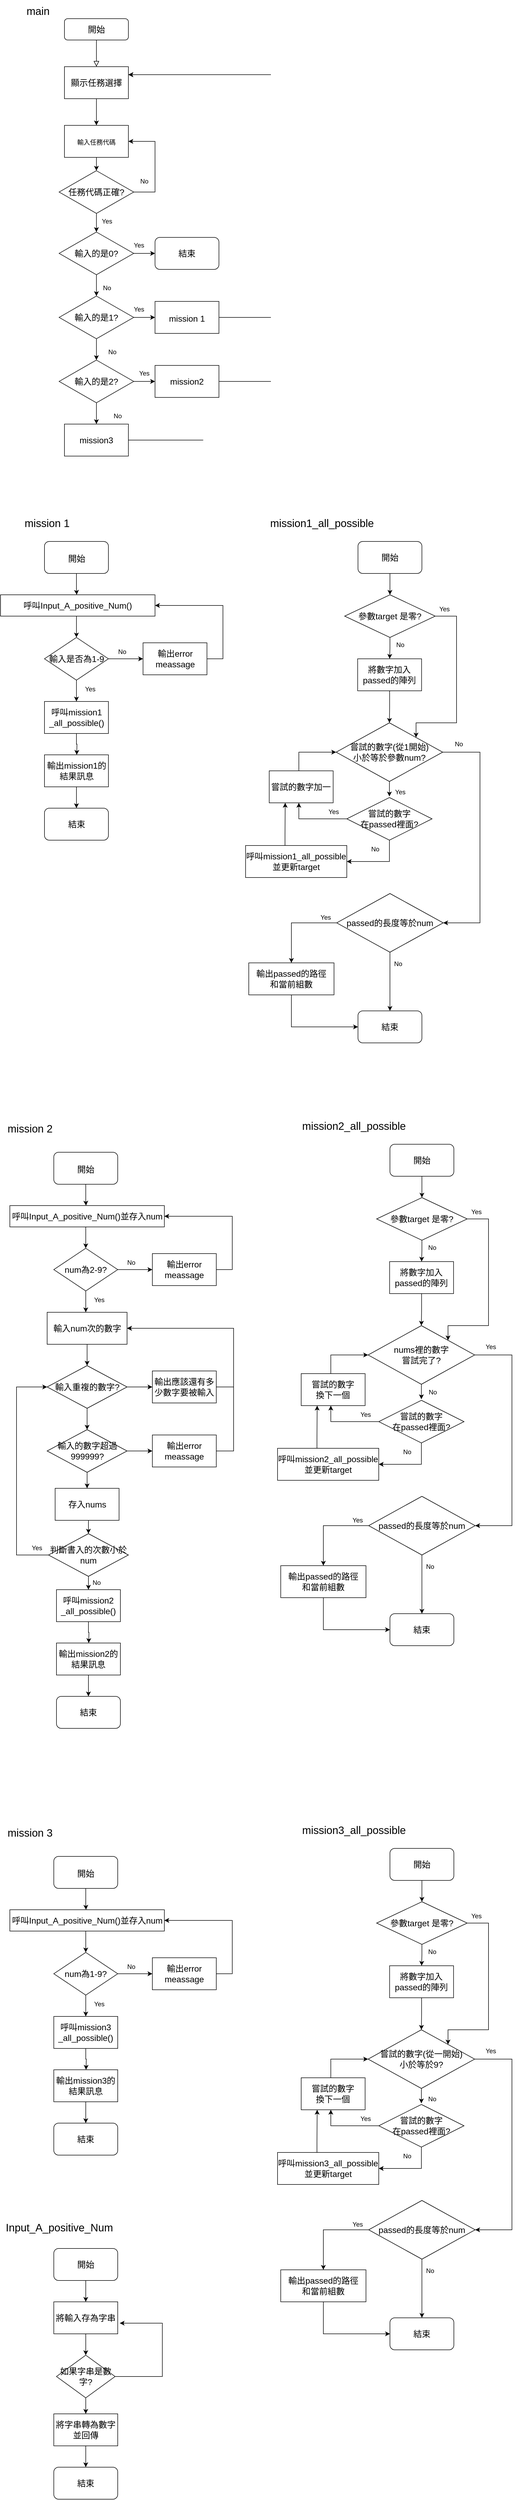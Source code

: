 <mxfile version="20.3.0" type="device"><diagram id="C5RBs43oDa-KdzZeNtuy" name="Page-1"><mxGraphModel dx="1384" dy="855" grid="1" gridSize="10" guides="1" tooltips="1" connect="1" arrows="1" fold="1" page="1" pageScale="1" pageWidth="827" pageHeight="1169" math="0" shadow="0"><root><mxCell id="WIyWlLk6GJQsqaUBKTNV-0"/><mxCell id="WIyWlLk6GJQsqaUBKTNV-1" parent="WIyWlLk6GJQsqaUBKTNV-0"/><mxCell id="WIyWlLk6GJQsqaUBKTNV-2" value="" style="rounded=0;html=1;jettySize=auto;orthogonalLoop=1;fontSize=11;endArrow=block;endFill=0;endSize=8;strokeWidth=1;shadow=0;labelBackgroundColor=none;edgeStyle=orthogonalEdgeStyle;" parent="WIyWlLk6GJQsqaUBKTNV-1" source="WIyWlLk6GJQsqaUBKTNV-3" edge="1"><mxGeometry relative="1" as="geometry"><mxPoint x="220" y="210" as="targetPoint"/></mxGeometry></mxCell><mxCell id="WIyWlLk6GJQsqaUBKTNV-3" value="&lt;font style=&quot;font-size: 16px;&quot;&gt;開始&lt;/font&gt;" style="rounded=1;whiteSpace=wrap;html=1;fontSize=12;glass=0;strokeWidth=1;shadow=0;" parent="WIyWlLk6GJQsqaUBKTNV-1" vertex="1"><mxGeometry x="160" y="120" width="120" height="40" as="geometry"/></mxCell><mxCell id="T-DlpVnQ2SnXd1Iy4JaJ-0" value="&lt;font style=&quot;font-size: 20px;&quot;&gt;main&lt;/font&gt;" style="text;html=1;align=center;verticalAlign=middle;resizable=0;points=[];autosize=1;strokeColor=none;fillColor=none;" parent="WIyWlLk6GJQsqaUBKTNV-1" vertex="1"><mxGeometry x="75" y="85" width="70" height="40" as="geometry"/></mxCell><mxCell id="T-DlpVnQ2SnXd1Iy4JaJ-4" value="" style="edgeStyle=orthogonalEdgeStyle;rounded=0;orthogonalLoop=1;jettySize=auto;html=1;fontSize=12;" parent="WIyWlLk6GJQsqaUBKTNV-1" source="T-DlpVnQ2SnXd1Iy4JaJ-2" target="T-DlpVnQ2SnXd1Iy4JaJ-3" edge="1"><mxGeometry relative="1" as="geometry"/></mxCell><mxCell id="T-DlpVnQ2SnXd1Iy4JaJ-2" value="&lt;font style=&quot;font-size: 16px;&quot;&gt;顯示任務選擇&lt;/font&gt;" style="rounded=0;whiteSpace=wrap;html=1;fontSize=16;" parent="WIyWlLk6GJQsqaUBKTNV-1" vertex="1"><mxGeometry x="160" y="210" width="120" height="60" as="geometry"/></mxCell><mxCell id="T-DlpVnQ2SnXd1Iy4JaJ-6" value="" style="edgeStyle=orthogonalEdgeStyle;rounded=0;orthogonalLoop=1;jettySize=auto;html=1;fontSize=12;" parent="WIyWlLk6GJQsqaUBKTNV-1" source="T-DlpVnQ2SnXd1Iy4JaJ-3" target="T-DlpVnQ2SnXd1Iy4JaJ-5" edge="1"><mxGeometry relative="1" as="geometry"/></mxCell><mxCell id="T-DlpVnQ2SnXd1Iy4JaJ-3" value="&lt;font style=&quot;font-size: 12px;&quot;&gt;輸入任務代碼&lt;/font&gt;" style="whiteSpace=wrap;html=1;fontSize=16;rounded=0;" parent="WIyWlLk6GJQsqaUBKTNV-1" vertex="1"><mxGeometry x="160" y="320" width="120" height="60" as="geometry"/></mxCell><mxCell id="T-DlpVnQ2SnXd1Iy4JaJ-13" value="" style="edgeStyle=orthogonalEdgeStyle;rounded=0;orthogonalLoop=1;jettySize=auto;html=1;fontSize=12;exitX=0.5;exitY=1;exitDx=0;exitDy=0;" parent="WIyWlLk6GJQsqaUBKTNV-1" source="T-DlpVnQ2SnXd1Iy4JaJ-5" target="T-DlpVnQ2SnXd1Iy4JaJ-12" edge="1"><mxGeometry relative="1" as="geometry"><mxPoint x="220" y="490" as="sourcePoint"/></mxGeometry></mxCell><mxCell id="T-DlpVnQ2SnXd1Iy4JaJ-5" value="&lt;font style=&quot;font-size: 16px;&quot;&gt;任務代碼正確?&lt;/font&gt;" style="rhombus;whiteSpace=wrap;html=1;fontSize=16;rounded=0;" parent="WIyWlLk6GJQsqaUBKTNV-1" vertex="1"><mxGeometry x="150" y="405" width="140" height="80" as="geometry"/></mxCell><mxCell id="T-DlpVnQ2SnXd1Iy4JaJ-8" value="" style="edgeStyle=orthogonalEdgeStyle;rounded=0;orthogonalLoop=1;jettySize=auto;html=1;fontSize=12;exitX=1;exitY=0.5;exitDx=0;exitDy=0;entryX=1;entryY=0.5;entryDx=0;entryDy=0;" parent="WIyWlLk6GJQsqaUBKTNV-1" source="T-DlpVnQ2SnXd1Iy4JaJ-5" target="T-DlpVnQ2SnXd1Iy4JaJ-3" edge="1"><mxGeometry relative="1" as="geometry"><mxPoint x="230" y="390" as="sourcePoint"/><mxPoint x="230" y="430" as="targetPoint"/><Array as="points"><mxPoint x="330" y="445"/><mxPoint x="330" y="350"/></Array></mxGeometry></mxCell><mxCell id="T-DlpVnQ2SnXd1Iy4JaJ-9" value="No" style="text;html=1;strokeColor=none;fillColor=none;align=center;verticalAlign=middle;whiteSpace=wrap;rounded=0;fontSize=12;" parent="WIyWlLk6GJQsqaUBKTNV-1" vertex="1"><mxGeometry x="280" y="410" width="60" height="30" as="geometry"/></mxCell><mxCell id="T-DlpVnQ2SnXd1Iy4JaJ-15" value="" style="edgeStyle=orthogonalEdgeStyle;rounded=0;orthogonalLoop=1;jettySize=auto;html=1;fontSize=12;" parent="WIyWlLk6GJQsqaUBKTNV-1" source="T-DlpVnQ2SnXd1Iy4JaJ-12" target="T-DlpVnQ2SnXd1Iy4JaJ-14" edge="1"><mxGeometry relative="1" as="geometry"/></mxCell><mxCell id="T-DlpVnQ2SnXd1Iy4JaJ-25" value="" style="edgeStyle=orthogonalEdgeStyle;rounded=0;orthogonalLoop=1;jettySize=auto;html=1;fontSize=12;" parent="WIyWlLk6GJQsqaUBKTNV-1" source="T-DlpVnQ2SnXd1Iy4JaJ-12" edge="1"><mxGeometry relative="1" as="geometry"><mxPoint x="330" y="560" as="targetPoint"/></mxGeometry></mxCell><mxCell id="T-DlpVnQ2SnXd1Iy4JaJ-12" value="&lt;font style=&quot;font-size: 16px;&quot;&gt;輸入的是0?&lt;/font&gt;" style="rhombus;whiteSpace=wrap;html=1;fontSize=16;rounded=0;" parent="WIyWlLk6GJQsqaUBKTNV-1" vertex="1"><mxGeometry x="150" y="520" width="140" height="80" as="geometry"/></mxCell><mxCell id="T-DlpVnQ2SnXd1Iy4JaJ-20" value="" style="edgeStyle=orthogonalEdgeStyle;rounded=0;orthogonalLoop=1;jettySize=auto;html=1;fontSize=12;" parent="WIyWlLk6GJQsqaUBKTNV-1" source="T-DlpVnQ2SnXd1Iy4JaJ-14" target="T-DlpVnQ2SnXd1Iy4JaJ-19" edge="1"><mxGeometry relative="1" as="geometry"/></mxCell><mxCell id="T-DlpVnQ2SnXd1Iy4JaJ-28" value="" style="edgeStyle=orthogonalEdgeStyle;rounded=0;orthogonalLoop=1;jettySize=auto;html=1;fontSize=20;" parent="WIyWlLk6GJQsqaUBKTNV-1" source="T-DlpVnQ2SnXd1Iy4JaJ-14" target="T-DlpVnQ2SnXd1Iy4JaJ-27" edge="1"><mxGeometry relative="1" as="geometry"/></mxCell><mxCell id="T-DlpVnQ2SnXd1Iy4JaJ-14" value="&lt;font style=&quot;font-size: 16px;&quot;&gt;輸入的是1?&lt;/font&gt;" style="rhombus;whiteSpace=wrap;html=1;fontSize=16;rounded=0;" parent="WIyWlLk6GJQsqaUBKTNV-1" vertex="1"><mxGeometry x="150" y="640" width="140" height="80" as="geometry"/></mxCell><mxCell id="T-DlpVnQ2SnXd1Iy4JaJ-16" style="edgeStyle=orthogonalEdgeStyle;rounded=0;orthogonalLoop=1;jettySize=auto;html=1;exitX=0.5;exitY=1;exitDx=0;exitDy=0;fontSize=12;" parent="WIyWlLk6GJQsqaUBKTNV-1" source="T-DlpVnQ2SnXd1Iy4JaJ-9" target="T-DlpVnQ2SnXd1Iy4JaJ-9" edge="1"><mxGeometry relative="1" as="geometry"/></mxCell><mxCell id="T-DlpVnQ2SnXd1Iy4JaJ-18" value="Yes" style="text;html=1;strokeColor=none;fillColor=none;align=center;verticalAlign=middle;whiteSpace=wrap;rounded=0;fontSize=12;" parent="WIyWlLk6GJQsqaUBKTNV-1" vertex="1"><mxGeometry x="210" y="485" width="60" height="30" as="geometry"/></mxCell><mxCell id="T-DlpVnQ2SnXd1Iy4JaJ-32" value="" style="edgeStyle=orthogonalEdgeStyle;rounded=0;orthogonalLoop=1;jettySize=auto;html=1;fontSize=20;" parent="WIyWlLk6GJQsqaUBKTNV-1" source="T-DlpVnQ2SnXd1Iy4JaJ-19" target="T-DlpVnQ2SnXd1Iy4JaJ-31" edge="1"><mxGeometry relative="1" as="geometry"/></mxCell><mxCell id="T-DlpVnQ2SnXd1Iy4JaJ-36" value="" style="edgeStyle=orthogonalEdgeStyle;rounded=0;orthogonalLoop=1;jettySize=auto;html=1;fontSize=16;" parent="WIyWlLk6GJQsqaUBKTNV-1" source="T-DlpVnQ2SnXd1Iy4JaJ-19" edge="1"><mxGeometry relative="1" as="geometry"><mxPoint x="220" y="880" as="targetPoint"/></mxGeometry></mxCell><mxCell id="T-DlpVnQ2SnXd1Iy4JaJ-19" value="輸入的是2?" style="rhombus;whiteSpace=wrap;html=1;fontSize=16;rounded=0;" parent="WIyWlLk6GJQsqaUBKTNV-1" vertex="1"><mxGeometry x="150" y="760" width="140" height="80" as="geometry"/></mxCell><mxCell id="T-DlpVnQ2SnXd1Iy4JaJ-21" value="No" style="text;html=1;strokeColor=none;fillColor=none;align=center;verticalAlign=middle;whiteSpace=wrap;rounded=0;fontSize=12;" parent="WIyWlLk6GJQsqaUBKTNV-1" vertex="1"><mxGeometry x="210" y="610" width="60" height="30" as="geometry"/></mxCell><mxCell id="T-DlpVnQ2SnXd1Iy4JaJ-22" value="No" style="text;html=1;strokeColor=none;fillColor=none;align=center;verticalAlign=middle;whiteSpace=wrap;rounded=0;fontSize=12;" parent="WIyWlLk6GJQsqaUBKTNV-1" vertex="1"><mxGeometry x="220" y="730" width="60" height="30" as="geometry"/></mxCell><mxCell id="T-DlpVnQ2SnXd1Iy4JaJ-23" value="Yes" style="text;html=1;strokeColor=none;fillColor=none;align=center;verticalAlign=middle;whiteSpace=wrap;rounded=0;fontSize=12;" parent="WIyWlLk6GJQsqaUBKTNV-1" vertex="1"><mxGeometry x="270" y="530" width="60" height="30" as="geometry"/></mxCell><mxCell id="T-DlpVnQ2SnXd1Iy4JaJ-26" value="&lt;font style=&quot;font-size: 16px;&quot;&gt;結束&lt;/font&gt;" style="rounded=1;whiteSpace=wrap;html=1;fontSize=12;" parent="WIyWlLk6GJQsqaUBKTNV-1" vertex="1"><mxGeometry x="330" y="530" width="120" height="60" as="geometry"/></mxCell><mxCell id="T-DlpVnQ2SnXd1Iy4JaJ-30" value="" style="edgeStyle=orthogonalEdgeStyle;rounded=0;orthogonalLoop=1;jettySize=auto;html=1;fontSize=20;entryX=1;entryY=0.25;entryDx=0;entryDy=0;" parent="WIyWlLk6GJQsqaUBKTNV-1" source="T-DlpVnQ2SnXd1Iy4JaJ-27" target="T-DlpVnQ2SnXd1Iy4JaJ-2" edge="1"><mxGeometry relative="1" as="geometry"><mxPoint x="530" y="218.4" as="targetPoint"/><Array as="points"><mxPoint x="560" y="680"/><mxPoint x="560" y="225"/></Array></mxGeometry></mxCell><mxCell id="T-DlpVnQ2SnXd1Iy4JaJ-27" value="&lt;font style=&quot;font-size: 16px;&quot;&gt;mission 1&lt;/font&gt;" style="rounded=0;whiteSpace=wrap;html=1;fontSize=20;" parent="WIyWlLk6GJQsqaUBKTNV-1" vertex="1"><mxGeometry x="330" y="650" width="120" height="60" as="geometry"/></mxCell><mxCell id="T-DlpVnQ2SnXd1Iy4JaJ-34" value="" style="edgeStyle=orthogonalEdgeStyle;rounded=0;orthogonalLoop=1;jettySize=auto;html=1;fontSize=16;entryX=1;entryY=0.25;entryDx=0;entryDy=0;" parent="WIyWlLk6GJQsqaUBKTNV-1" source="T-DlpVnQ2SnXd1Iy4JaJ-31" target="T-DlpVnQ2SnXd1Iy4JaJ-2" edge="1"><mxGeometry relative="1" as="geometry"><mxPoint x="530" y="800" as="targetPoint"/><Array as="points"><mxPoint x="560" y="800"/><mxPoint x="560" y="225"/></Array></mxGeometry></mxCell><mxCell id="T-DlpVnQ2SnXd1Iy4JaJ-31" value="&lt;font style=&quot;font-size: 16px;&quot;&gt;mission2&lt;/font&gt;" style="whiteSpace=wrap;html=1;fontSize=16;rounded=0;" parent="WIyWlLk6GJQsqaUBKTNV-1" vertex="1"><mxGeometry x="330" y="770" width="120" height="60" as="geometry"/></mxCell><mxCell id="T-DlpVnQ2SnXd1Iy4JaJ-39" value="" style="edgeStyle=orthogonalEdgeStyle;rounded=0;orthogonalLoop=1;jettySize=auto;html=1;fontSize=16;entryX=1;entryY=0.25;entryDx=0;entryDy=0;" parent="WIyWlLk6GJQsqaUBKTNV-1" source="T-DlpVnQ2SnXd1Iy4JaJ-37" target="T-DlpVnQ2SnXd1Iy4JaJ-2" edge="1"><mxGeometry relative="1" as="geometry"><mxPoint x="360" y="910" as="targetPoint"/><Array as="points"><mxPoint x="560" y="910"/><mxPoint x="560" y="225"/></Array></mxGeometry></mxCell><mxCell id="T-DlpVnQ2SnXd1Iy4JaJ-37" value="mission3" style="rounded=0;whiteSpace=wrap;html=1;fontSize=16;" parent="WIyWlLk6GJQsqaUBKTNV-1" vertex="1"><mxGeometry x="160" y="880" width="120" height="60" as="geometry"/></mxCell><mxCell id="T-DlpVnQ2SnXd1Iy4JaJ-42" value="&lt;font style=&quot;font-size: 20px;&quot;&gt;mission 1&lt;/font&gt;" style="text;html=1;strokeColor=none;fillColor=none;align=center;verticalAlign=middle;whiteSpace=wrap;rounded=0;fontSize=16;" parent="WIyWlLk6GJQsqaUBKTNV-1" vertex="1"><mxGeometry x="75" y="1050" width="105" height="30" as="geometry"/></mxCell><mxCell id="T-DlpVnQ2SnXd1Iy4JaJ-44" value="No" style="text;html=1;strokeColor=none;fillColor=none;align=center;verticalAlign=middle;whiteSpace=wrap;rounded=0;fontSize=12;" parent="WIyWlLk6GJQsqaUBKTNV-1" vertex="1"><mxGeometry x="230" y="850" width="60" height="30" as="geometry"/></mxCell><mxCell id="T-DlpVnQ2SnXd1Iy4JaJ-45" value="Yes&lt;span style=&quot;color: rgba(0, 0, 0, 0); font-family: monospace; font-size: 0px; text-align: start;&quot;&gt;%3CmxGraphModel%3E%3Croot%3E%3CmxCell%20id%3D%220%22%2F%3E%3CmxCell%20id%3D%221%22%20parent%3D%220%22%2F%3E%3CmxCell%20id%3D%222%22%20value%3D%22No%22%20style%3D%22text%3Bhtml%3D1%3BstrokeColor%3Dnone%3BfillColor%3Dnone%3Balign%3Dcenter%3BverticalAlign%3Dmiddle%3BwhiteSpace%3Dwrap%3Brounded%3D0%3BfontSize%3D12%3B%22%20vertex%3D%221%22%20parent%3D%221%22%3E%3CmxGeometry%20x%3D%22220%22%20y%3D%22730%22%20width%3D%2260%22%20height%3D%2230%22%20as%3D%22geometry%22%2F%3E%3C%2FmxCell%3E%3C%2Froot%3E%3C%2FmxGraphModel%3E&lt;/span&gt;" style="text;html=1;strokeColor=none;fillColor=none;align=center;verticalAlign=middle;whiteSpace=wrap;rounded=0;fontSize=12;" parent="WIyWlLk6GJQsqaUBKTNV-1" vertex="1"><mxGeometry x="280" y="770" width="60" height="30" as="geometry"/></mxCell><mxCell id="T-DlpVnQ2SnXd1Iy4JaJ-46" value="Yes" style="text;html=1;strokeColor=none;fillColor=none;align=center;verticalAlign=middle;whiteSpace=wrap;rounded=0;fontSize=12;" parent="WIyWlLk6GJQsqaUBKTNV-1" vertex="1"><mxGeometry x="270" y="650" width="60" height="30" as="geometry"/></mxCell><mxCell id="T-DlpVnQ2SnXd1Iy4JaJ-49" value="" style="edgeStyle=orthogonalEdgeStyle;rounded=0;orthogonalLoop=1;jettySize=auto;html=1;fontSize=16;" parent="WIyWlLk6GJQsqaUBKTNV-1" source="T-DlpVnQ2SnXd1Iy4JaJ-47" target="T-DlpVnQ2SnXd1Iy4JaJ-48" edge="1"><mxGeometry relative="1" as="geometry"><Array as="points"><mxPoint x="183" y="1190"/><mxPoint x="183" y="1190"/></Array></mxGeometry></mxCell><mxCell id="T-DlpVnQ2SnXd1Iy4JaJ-47" value="&lt;font style=&quot;font-size: 16px;&quot;&gt;開始&lt;/font&gt;" style="rounded=1;whiteSpace=wrap;html=1;fontSize=20;" parent="WIyWlLk6GJQsqaUBKTNV-1" vertex="1"><mxGeometry x="122.5" y="1100" width="120" height="60" as="geometry"/></mxCell><mxCell id="T-DlpVnQ2SnXd1Iy4JaJ-53" value="" style="edgeStyle=orthogonalEdgeStyle;rounded=0;orthogonalLoop=1;jettySize=auto;html=1;fontSize=16;" parent="WIyWlLk6GJQsqaUBKTNV-1" source="T-DlpVnQ2SnXd1Iy4JaJ-48" edge="1"><mxGeometry relative="1" as="geometry"><mxPoint x="182.5" y="1280" as="targetPoint"/><Array as="points"><mxPoint x="183" y="1260"/></Array></mxGeometry></mxCell><mxCell id="T-DlpVnQ2SnXd1Iy4JaJ-48" value="呼叫Input_A_positive_Num()" style="rounded=0;whiteSpace=wrap;html=1;fontSize=16;" parent="WIyWlLk6GJQsqaUBKTNV-1" vertex="1"><mxGeometry x="40" y="1200" width="290" height="40" as="geometry"/></mxCell><mxCell id="T-DlpVnQ2SnXd1Iy4JaJ-50" style="edgeStyle=orthogonalEdgeStyle;rounded=0;orthogonalLoop=1;jettySize=auto;html=1;exitX=0.5;exitY=1;exitDx=0;exitDy=0;fontSize=16;" parent="WIyWlLk6GJQsqaUBKTNV-1" source="T-DlpVnQ2SnXd1Iy4JaJ-48" target="T-DlpVnQ2SnXd1Iy4JaJ-48" edge="1"><mxGeometry relative="1" as="geometry"/></mxCell><mxCell id="T-DlpVnQ2SnXd1Iy4JaJ-58" value="" style="edgeStyle=orthogonalEdgeStyle;rounded=0;orthogonalLoop=1;jettySize=auto;html=1;fontSize=12;" parent="WIyWlLk6GJQsqaUBKTNV-1" source="T-DlpVnQ2SnXd1Iy4JaJ-54" edge="1"><mxGeometry relative="1" as="geometry"><mxPoint x="307.5" y="1320" as="targetPoint"/><Array as="points"><mxPoint x="307.5" y="1320"/></Array></mxGeometry></mxCell><mxCell id="T-DlpVnQ2SnXd1Iy4JaJ-63" value="" style="edgeStyle=orthogonalEdgeStyle;rounded=0;orthogonalLoop=1;jettySize=auto;html=1;fontSize=16;" parent="WIyWlLk6GJQsqaUBKTNV-1" source="T-DlpVnQ2SnXd1Iy4JaJ-54" edge="1"><mxGeometry relative="1" as="geometry"><mxPoint x="182.5" y="1400" as="targetPoint"/></mxGeometry></mxCell><mxCell id="T-DlpVnQ2SnXd1Iy4JaJ-54" value="輸入是否為1-9" style="rhombus;whiteSpace=wrap;html=1;fontSize=16;" parent="WIyWlLk6GJQsqaUBKTNV-1" vertex="1"><mxGeometry x="122.5" y="1280" width="120" height="80" as="geometry"/></mxCell><mxCell id="T-DlpVnQ2SnXd1Iy4JaJ-57" value="&lt;font style=&quot;font-size: 12px;&quot;&gt;No&lt;/font&gt;" style="text;html=1;align=center;verticalAlign=middle;resizable=0;points=[];autosize=1;strokeColor=none;fillColor=none;fontSize=16;" parent="WIyWlLk6GJQsqaUBKTNV-1" vertex="1"><mxGeometry x="247.5" y="1290" width="40" height="30" as="geometry"/></mxCell><mxCell id="T-DlpVnQ2SnXd1Iy4JaJ-61" value="" style="edgeStyle=orthogonalEdgeStyle;rounded=0;orthogonalLoop=1;jettySize=auto;html=1;fontSize=16;entryX=1;entryY=0.5;entryDx=0;entryDy=0;" parent="WIyWlLk6GJQsqaUBKTNV-1" source="T-DlpVnQ2SnXd1Iy4JaJ-59" target="T-DlpVnQ2SnXd1Iy4JaJ-48" edge="1"><mxGeometry relative="1" as="geometry"><mxPoint x="567.5" y="1320" as="targetPoint"/><Array as="points"><mxPoint x="457.5" y="1320"/><mxPoint x="457.5" y="1220"/></Array></mxGeometry></mxCell><mxCell id="T-DlpVnQ2SnXd1Iy4JaJ-59" value="&lt;font style=&quot;font-size: 16px;&quot;&gt;輸出error meassage&lt;/font&gt;" style="whiteSpace=wrap;html=1;fontSize=12;" parent="WIyWlLk6GJQsqaUBKTNV-1" vertex="1"><mxGeometry x="307.5" y="1290" width="120" height="60" as="geometry"/></mxCell><mxCell id="T-DlpVnQ2SnXd1Iy4JaJ-64" value="&lt;font style=&quot;font-size: 12px;&quot;&gt;Yes&lt;/font&gt;" style="text;html=1;align=center;verticalAlign=middle;resizable=0;points=[];autosize=1;strokeColor=none;fillColor=none;fontSize=16;" parent="WIyWlLk6GJQsqaUBKTNV-1" vertex="1"><mxGeometry x="187.5" y="1360" width="40" height="30" as="geometry"/></mxCell><mxCell id="T-DlpVnQ2SnXd1Iy4JaJ-69" style="edgeStyle=orthogonalEdgeStyle;rounded=0;orthogonalLoop=1;jettySize=auto;html=1;exitX=0.5;exitY=1;exitDx=0;exitDy=0;fontSize=16;" parent="WIyWlLk6GJQsqaUBKTNV-1" source="T-DlpVnQ2SnXd1Iy4JaJ-68" edge="1"><mxGeometry relative="1" as="geometry"><mxPoint x="183" y="1500" as="targetPoint"/></mxGeometry></mxCell><mxCell id="T-DlpVnQ2SnXd1Iy4JaJ-68" value="&lt;font style=&quot;font-size: 16px;&quot;&gt;呼叫mission1&lt;br&gt;_all_possible()&lt;br&gt;&lt;/font&gt;" style="rounded=0;whiteSpace=wrap;html=1;fontSize=12;" parent="WIyWlLk6GJQsqaUBKTNV-1" vertex="1"><mxGeometry x="122.5" y="1400" width="120" height="60" as="geometry"/></mxCell><mxCell id="T-DlpVnQ2SnXd1Iy4JaJ-76" value="" style="edgeStyle=orthogonalEdgeStyle;rounded=0;orthogonalLoop=1;jettySize=auto;html=1;fontSize=16;" parent="WIyWlLk6GJQsqaUBKTNV-1" source="T-DlpVnQ2SnXd1Iy4JaJ-70" target="T-DlpVnQ2SnXd1Iy4JaJ-75" edge="1"><mxGeometry relative="1" as="geometry"/></mxCell><mxCell id="T-DlpVnQ2SnXd1Iy4JaJ-70" value="輸出mission1的結果訊息" style="rounded=0;whiteSpace=wrap;html=1;fontSize=16;" parent="WIyWlLk6GJQsqaUBKTNV-1" vertex="1"><mxGeometry x="122.5" y="1500" width="120" height="60" as="geometry"/></mxCell><mxCell id="T-DlpVnQ2SnXd1Iy4JaJ-75" value="結束" style="rounded=1;whiteSpace=wrap;html=1;fontSize=16;" parent="WIyWlLk6GJQsqaUBKTNV-1" vertex="1"><mxGeometry x="122.5" y="1600" width="120" height="60" as="geometry"/></mxCell><mxCell id="T-DlpVnQ2SnXd1Iy4JaJ-77" value="" style="edgeStyle=orthogonalEdgeStyle;rounded=0;orthogonalLoop=1;jettySize=auto;html=1;fontSize=16;" parent="WIyWlLk6GJQsqaUBKTNV-1" source="T-DlpVnQ2SnXd1Iy4JaJ-78" target="T-DlpVnQ2SnXd1Iy4JaJ-80" edge="1"><mxGeometry relative="1" as="geometry"><Array as="points"><mxPoint x="200.5" y="2335"/><mxPoint x="200.5" y="2335"/></Array></mxGeometry></mxCell><mxCell id="T-DlpVnQ2SnXd1Iy4JaJ-78" value="&lt;font style=&quot;font-size: 16px;&quot;&gt;開始&lt;/font&gt;" style="rounded=1;whiteSpace=wrap;html=1;fontSize=20;" parent="WIyWlLk6GJQsqaUBKTNV-1" vertex="1"><mxGeometry x="140" y="2245" width="120" height="60" as="geometry"/></mxCell><mxCell id="T-DlpVnQ2SnXd1Iy4JaJ-79" value="" style="edgeStyle=orthogonalEdgeStyle;rounded=0;orthogonalLoop=1;jettySize=auto;html=1;fontSize=16;" parent="WIyWlLk6GJQsqaUBKTNV-1" source="T-DlpVnQ2SnXd1Iy4JaJ-80" edge="1"><mxGeometry relative="1" as="geometry"><mxPoint x="200.0" y="2425" as="targetPoint"/><Array as="points"><mxPoint x="200.5" y="2405"/></Array></mxGeometry></mxCell><mxCell id="T-DlpVnQ2SnXd1Iy4JaJ-80" value="呼叫Input_A_positive_Num()並存入num" style="rounded=0;whiteSpace=wrap;html=1;fontSize=16;" parent="WIyWlLk6GJQsqaUBKTNV-1" vertex="1"><mxGeometry x="57.5" y="2345" width="290" height="40" as="geometry"/></mxCell><mxCell id="T-DlpVnQ2SnXd1Iy4JaJ-81" style="edgeStyle=orthogonalEdgeStyle;rounded=0;orthogonalLoop=1;jettySize=auto;html=1;exitX=0.5;exitY=1;exitDx=0;exitDy=0;fontSize=16;" parent="WIyWlLk6GJQsqaUBKTNV-1" source="T-DlpVnQ2SnXd1Iy4JaJ-80" target="T-DlpVnQ2SnXd1Iy4JaJ-80" edge="1"><mxGeometry relative="1" as="geometry"/></mxCell><mxCell id="T-DlpVnQ2SnXd1Iy4JaJ-82" value="" style="edgeStyle=orthogonalEdgeStyle;rounded=0;orthogonalLoop=1;jettySize=auto;html=1;fontSize=12;" parent="WIyWlLk6GJQsqaUBKTNV-1" source="T-DlpVnQ2SnXd1Iy4JaJ-84" edge="1"><mxGeometry relative="1" as="geometry"><mxPoint x="325" y="2465" as="targetPoint"/><Array as="points"><mxPoint x="325" y="2465"/></Array></mxGeometry></mxCell><mxCell id="T-DlpVnQ2SnXd1Iy4JaJ-83" value="" style="edgeStyle=orthogonalEdgeStyle;rounded=0;orthogonalLoop=1;jettySize=auto;html=1;fontSize=16;" parent="WIyWlLk6GJQsqaUBKTNV-1" source="T-DlpVnQ2SnXd1Iy4JaJ-84" edge="1"><mxGeometry relative="1" as="geometry"><mxPoint x="200.0" y="2545" as="targetPoint"/></mxGeometry></mxCell><mxCell id="T-DlpVnQ2SnXd1Iy4JaJ-84" value="num為2-9?" style="rhombus;whiteSpace=wrap;html=1;fontSize=16;" parent="WIyWlLk6GJQsqaUBKTNV-1" vertex="1"><mxGeometry x="140" y="2425" width="120" height="80" as="geometry"/></mxCell><mxCell id="T-DlpVnQ2SnXd1Iy4JaJ-85" value="&lt;font style=&quot;font-size: 12px;&quot;&gt;No&lt;/font&gt;" style="text;html=1;align=center;verticalAlign=middle;resizable=0;points=[];autosize=1;strokeColor=none;fillColor=none;fontSize=16;" parent="WIyWlLk6GJQsqaUBKTNV-1" vertex="1"><mxGeometry x="265" y="2435" width="40" height="30" as="geometry"/></mxCell><mxCell id="T-DlpVnQ2SnXd1Iy4JaJ-86" value="" style="edgeStyle=orthogonalEdgeStyle;rounded=0;orthogonalLoop=1;jettySize=auto;html=1;fontSize=16;entryX=1;entryY=0.5;entryDx=0;entryDy=0;" parent="WIyWlLk6GJQsqaUBKTNV-1" source="T-DlpVnQ2SnXd1Iy4JaJ-87" target="T-DlpVnQ2SnXd1Iy4JaJ-80" edge="1"><mxGeometry relative="1" as="geometry"><mxPoint x="585" y="2465" as="targetPoint"/><Array as="points"><mxPoint x="475" y="2465"/><mxPoint x="475" y="2365"/></Array></mxGeometry></mxCell><mxCell id="T-DlpVnQ2SnXd1Iy4JaJ-87" value="&lt;font style=&quot;font-size: 16px;&quot;&gt;輸出error meassage&lt;/font&gt;" style="whiteSpace=wrap;html=1;fontSize=12;" parent="WIyWlLk6GJQsqaUBKTNV-1" vertex="1"><mxGeometry x="325" y="2435" width="120" height="60" as="geometry"/></mxCell><mxCell id="T-DlpVnQ2SnXd1Iy4JaJ-88" value="&lt;font style=&quot;font-size: 12px;&quot;&gt;Yes&lt;/font&gt;" style="text;html=1;align=center;verticalAlign=middle;resizable=0;points=[];autosize=1;strokeColor=none;fillColor=none;fontSize=16;" parent="WIyWlLk6GJQsqaUBKTNV-1" vertex="1"><mxGeometry x="205.0" y="2505" width="40" height="30" as="geometry"/></mxCell><mxCell id="T-DlpVnQ2SnXd1Iy4JaJ-89" style="edgeStyle=orthogonalEdgeStyle;rounded=0;orthogonalLoop=1;jettySize=auto;html=1;exitX=0.5;exitY=1;exitDx=0;exitDy=0;fontSize=16;" parent="WIyWlLk6GJQsqaUBKTNV-1" source="T-DlpVnQ2SnXd1Iy4JaJ-90" edge="1"><mxGeometry relative="1" as="geometry"><mxPoint x="205.5" y="3165" as="targetPoint"/></mxGeometry></mxCell><mxCell id="T-DlpVnQ2SnXd1Iy4JaJ-90" value="&lt;font style=&quot;font-size: 16px;&quot;&gt;呼叫mission2&lt;br&gt;_all_possible()&lt;br&gt;&lt;/font&gt;" style="rounded=0;whiteSpace=wrap;html=1;fontSize=12;" parent="WIyWlLk6GJQsqaUBKTNV-1" vertex="1"><mxGeometry x="145" y="3065" width="120" height="60" as="geometry"/></mxCell><mxCell id="T-DlpVnQ2SnXd1Iy4JaJ-91" value="" style="edgeStyle=orthogonalEdgeStyle;rounded=0;orthogonalLoop=1;jettySize=auto;html=1;fontSize=16;" parent="WIyWlLk6GJQsqaUBKTNV-1" source="T-DlpVnQ2SnXd1Iy4JaJ-92" target="T-DlpVnQ2SnXd1Iy4JaJ-93" edge="1"><mxGeometry relative="1" as="geometry"/></mxCell><mxCell id="T-DlpVnQ2SnXd1Iy4JaJ-92" value="輸出mission2的結果訊息" style="rounded=0;whiteSpace=wrap;html=1;fontSize=16;" parent="WIyWlLk6GJQsqaUBKTNV-1" vertex="1"><mxGeometry x="145" y="3165" width="120" height="60" as="geometry"/></mxCell><mxCell id="T-DlpVnQ2SnXd1Iy4JaJ-93" value="結束" style="rounded=1;whiteSpace=wrap;html=1;fontSize=16;" parent="WIyWlLk6GJQsqaUBKTNV-1" vertex="1"><mxGeometry x="145" y="3265" width="120" height="60" as="geometry"/></mxCell><mxCell id="T-DlpVnQ2SnXd1Iy4JaJ-94" value="&lt;font style=&quot;font-size: 20px;&quot;&gt;mission 2&lt;/font&gt;" style="text;html=1;align=center;verticalAlign=middle;resizable=0;points=[];autosize=1;strokeColor=none;fillColor=none;fontSize=16;" parent="WIyWlLk6GJQsqaUBKTNV-1" vertex="1"><mxGeometry x="40" y="2180" width="110" height="40" as="geometry"/></mxCell><mxCell id="T-DlpVnQ2SnXd1Iy4JaJ-98" value="" style="edgeStyle=orthogonalEdgeStyle;rounded=0;orthogonalLoop=1;jettySize=auto;html=1;fontSize=16;" parent="WIyWlLk6GJQsqaUBKTNV-1" source="T-DlpVnQ2SnXd1Iy4JaJ-96" edge="1"><mxGeometry relative="1" as="geometry"><mxPoint x="202.5" y="2645" as="targetPoint"/></mxGeometry></mxCell><mxCell id="T-DlpVnQ2SnXd1Iy4JaJ-96" value="輸入num次的數字" style="rounded=0;whiteSpace=wrap;html=1;fontSize=16;" parent="WIyWlLk6GJQsqaUBKTNV-1" vertex="1"><mxGeometry x="127.5" y="2545" width="150" height="60" as="geometry"/></mxCell><mxCell id="T-DlpVnQ2SnXd1Iy4JaJ-102" value="" style="edgeStyle=orthogonalEdgeStyle;rounded=0;orthogonalLoop=1;jettySize=auto;html=1;fontSize=16;" parent="WIyWlLk6GJQsqaUBKTNV-1" source="T-DlpVnQ2SnXd1Iy4JaJ-100" target="T-DlpVnQ2SnXd1Iy4JaJ-101" edge="1"><mxGeometry relative="1" as="geometry"/></mxCell><mxCell id="T-DlpVnQ2SnXd1Iy4JaJ-106" value="" style="edgeStyle=orthogonalEdgeStyle;rounded=0;orthogonalLoop=1;jettySize=auto;html=1;fontSize=16;" parent="WIyWlLk6GJQsqaUBKTNV-1" source="T-DlpVnQ2SnXd1Iy4JaJ-100" target="T-DlpVnQ2SnXd1Iy4JaJ-105" edge="1"><mxGeometry relative="1" as="geometry"/></mxCell><mxCell id="T-DlpVnQ2SnXd1Iy4JaJ-100" value="輸入重複的數字?" style="rhombus;whiteSpace=wrap;html=1;fontSize=16;" parent="WIyWlLk6GJQsqaUBKTNV-1" vertex="1"><mxGeometry x="127.5" y="2645" width="150" height="80" as="geometry"/></mxCell><mxCell id="T-DlpVnQ2SnXd1Iy4JaJ-104" value="" style="edgeStyle=orthogonalEdgeStyle;rounded=0;orthogonalLoop=1;jettySize=auto;html=1;fontSize=16;entryX=1;entryY=0.5;entryDx=0;entryDy=0;" parent="WIyWlLk6GJQsqaUBKTNV-1" source="T-DlpVnQ2SnXd1Iy4JaJ-101" target="T-DlpVnQ2SnXd1Iy4JaJ-96" edge="1"><mxGeometry relative="1" as="geometry"><mxPoint x="525" y="2685" as="targetPoint"/><Array as="points"><mxPoint x="477.5" y="2685"/><mxPoint x="477.5" y="2575"/></Array></mxGeometry></mxCell><mxCell id="T-DlpVnQ2SnXd1Iy4JaJ-101" value="輸出應該還有多少數字要被輸入" style="whiteSpace=wrap;html=1;fontSize=16;" parent="WIyWlLk6GJQsqaUBKTNV-1" vertex="1"><mxGeometry x="325" y="2655" width="120" height="60" as="geometry"/></mxCell><mxCell id="T-DlpVnQ2SnXd1Iy4JaJ-108" value="" style="edgeStyle=orthogonalEdgeStyle;rounded=0;orthogonalLoop=1;jettySize=auto;html=1;fontSize=16;" parent="WIyWlLk6GJQsqaUBKTNV-1" source="T-DlpVnQ2SnXd1Iy4JaJ-105" target="T-DlpVnQ2SnXd1Iy4JaJ-107" edge="1"><mxGeometry relative="1" as="geometry"/></mxCell><mxCell id="T-DlpVnQ2SnXd1Iy4JaJ-110" style="edgeStyle=orthogonalEdgeStyle;rounded=0;orthogonalLoop=1;jettySize=auto;html=1;exitX=0.5;exitY=1;exitDx=0;exitDy=0;fontSize=16;entryX=0.5;entryY=0;entryDx=0;entryDy=0;" parent="WIyWlLk6GJQsqaUBKTNV-1" source="T-DlpVnQ2SnXd1Iy4JaJ-105" target="Fg8nh2OYCZl_08UIefLn-64" edge="1"><mxGeometry relative="1" as="geometry"><mxPoint x="202.5" y="2895" as="targetPoint"/></mxGeometry></mxCell><mxCell id="T-DlpVnQ2SnXd1Iy4JaJ-105" value="輸入的數字超過999999?" style="rhombus;whiteSpace=wrap;html=1;fontSize=16;" parent="WIyWlLk6GJQsqaUBKTNV-1" vertex="1"><mxGeometry x="127.5" y="2765" width="150" height="80" as="geometry"/></mxCell><mxCell id="T-DlpVnQ2SnXd1Iy4JaJ-109" style="edgeStyle=orthogonalEdgeStyle;rounded=0;orthogonalLoop=1;jettySize=auto;html=1;exitX=1;exitY=0.5;exitDx=0;exitDy=0;entryX=1;entryY=0.5;entryDx=0;entryDy=0;fontSize=16;" parent="WIyWlLk6GJQsqaUBKTNV-1" source="T-DlpVnQ2SnXd1Iy4JaJ-107" target="T-DlpVnQ2SnXd1Iy4JaJ-96" edge="1"><mxGeometry relative="1" as="geometry"><Array as="points"><mxPoint x="477.5" y="2805"/><mxPoint x="477.5" y="2575"/></Array></mxGeometry></mxCell><mxCell id="T-DlpVnQ2SnXd1Iy4JaJ-107" value="輸出error meassage" style="whiteSpace=wrap;html=1;fontSize=16;" parent="WIyWlLk6GJQsqaUBKTNV-1" vertex="1"><mxGeometry x="325" y="2775" width="120" height="60" as="geometry"/></mxCell><mxCell id="T-DlpVnQ2SnXd1Iy4JaJ-113" value="" style="edgeStyle=orthogonalEdgeStyle;rounded=0;orthogonalLoop=1;jettySize=auto;html=1;fontSize=16;" parent="WIyWlLk6GJQsqaUBKTNV-1" source="T-DlpVnQ2SnXd1Iy4JaJ-114" target="T-DlpVnQ2SnXd1Iy4JaJ-116" edge="1"><mxGeometry relative="1" as="geometry"><Array as="points"><mxPoint x="200.5" y="3655"/><mxPoint x="200.5" y="3655"/></Array></mxGeometry></mxCell><mxCell id="T-DlpVnQ2SnXd1Iy4JaJ-114" value="&lt;font style=&quot;font-size: 16px;&quot;&gt;開始&lt;/font&gt;" style="rounded=1;whiteSpace=wrap;html=1;fontSize=20;" parent="WIyWlLk6GJQsqaUBKTNV-1" vertex="1"><mxGeometry x="140" y="3565" width="120" height="60" as="geometry"/></mxCell><mxCell id="T-DlpVnQ2SnXd1Iy4JaJ-115" value="" style="edgeStyle=orthogonalEdgeStyle;rounded=0;orthogonalLoop=1;jettySize=auto;html=1;fontSize=16;" parent="WIyWlLk6GJQsqaUBKTNV-1" source="T-DlpVnQ2SnXd1Iy4JaJ-116" edge="1"><mxGeometry relative="1" as="geometry"><mxPoint x="200.0" y="3745" as="targetPoint"/><Array as="points"><mxPoint x="200.5" y="3725"/></Array></mxGeometry></mxCell><mxCell id="T-DlpVnQ2SnXd1Iy4JaJ-116" value="呼叫Input_A_positive_Num()並存入num" style="rounded=0;whiteSpace=wrap;html=1;fontSize=16;" parent="WIyWlLk6GJQsqaUBKTNV-1" vertex="1"><mxGeometry x="57.5" y="3665" width="290" height="40" as="geometry"/></mxCell><mxCell id="T-DlpVnQ2SnXd1Iy4JaJ-117" style="edgeStyle=orthogonalEdgeStyle;rounded=0;orthogonalLoop=1;jettySize=auto;html=1;exitX=0.5;exitY=1;exitDx=0;exitDy=0;fontSize=16;" parent="WIyWlLk6GJQsqaUBKTNV-1" source="T-DlpVnQ2SnXd1Iy4JaJ-116" target="T-DlpVnQ2SnXd1Iy4JaJ-116" edge="1"><mxGeometry relative="1" as="geometry"/></mxCell><mxCell id="T-DlpVnQ2SnXd1Iy4JaJ-118" value="" style="edgeStyle=orthogonalEdgeStyle;rounded=0;orthogonalLoop=1;jettySize=auto;html=1;fontSize=12;" parent="WIyWlLk6GJQsqaUBKTNV-1" source="T-DlpVnQ2SnXd1Iy4JaJ-120" edge="1"><mxGeometry relative="1" as="geometry"><mxPoint x="325" y="3785" as="targetPoint"/><Array as="points"><mxPoint x="325" y="3785"/></Array></mxGeometry></mxCell><mxCell id="T-DlpVnQ2SnXd1Iy4JaJ-119" value="" style="edgeStyle=orthogonalEdgeStyle;rounded=0;orthogonalLoop=1;jettySize=auto;html=1;fontSize=16;" parent="WIyWlLk6GJQsqaUBKTNV-1" source="T-DlpVnQ2SnXd1Iy4JaJ-120" edge="1"><mxGeometry relative="1" as="geometry"><mxPoint x="200.0" y="3865" as="targetPoint"/></mxGeometry></mxCell><mxCell id="T-DlpVnQ2SnXd1Iy4JaJ-120" value="num為1-9?" style="rhombus;whiteSpace=wrap;html=1;fontSize=16;" parent="WIyWlLk6GJQsqaUBKTNV-1" vertex="1"><mxGeometry x="140" y="3745" width="120" height="80" as="geometry"/></mxCell><mxCell id="T-DlpVnQ2SnXd1Iy4JaJ-121" value="&lt;font style=&quot;font-size: 12px;&quot;&gt;No&lt;/font&gt;" style="text;html=1;align=center;verticalAlign=middle;resizable=0;points=[];autosize=1;strokeColor=none;fillColor=none;fontSize=16;" parent="WIyWlLk6GJQsqaUBKTNV-1" vertex="1"><mxGeometry x="265" y="3755" width="40" height="30" as="geometry"/></mxCell><mxCell id="T-DlpVnQ2SnXd1Iy4JaJ-122" value="" style="edgeStyle=orthogonalEdgeStyle;rounded=0;orthogonalLoop=1;jettySize=auto;html=1;fontSize=16;entryX=1;entryY=0.5;entryDx=0;entryDy=0;" parent="WIyWlLk6GJQsqaUBKTNV-1" source="T-DlpVnQ2SnXd1Iy4JaJ-123" target="T-DlpVnQ2SnXd1Iy4JaJ-116" edge="1"><mxGeometry relative="1" as="geometry"><mxPoint x="585" y="3785" as="targetPoint"/><Array as="points"><mxPoint x="475" y="3785"/><mxPoint x="475" y="3685"/></Array></mxGeometry></mxCell><mxCell id="T-DlpVnQ2SnXd1Iy4JaJ-123" value="&lt;font style=&quot;font-size: 16px;&quot;&gt;輸出error meassage&lt;/font&gt;" style="whiteSpace=wrap;html=1;fontSize=12;" parent="WIyWlLk6GJQsqaUBKTNV-1" vertex="1"><mxGeometry x="325" y="3755" width="120" height="60" as="geometry"/></mxCell><mxCell id="T-DlpVnQ2SnXd1Iy4JaJ-124" value="&lt;font style=&quot;font-size: 12px;&quot;&gt;Yes&lt;/font&gt;" style="text;html=1;align=center;verticalAlign=middle;resizable=0;points=[];autosize=1;strokeColor=none;fillColor=none;fontSize=16;" parent="WIyWlLk6GJQsqaUBKTNV-1" vertex="1"><mxGeometry x="205.0" y="3825" width="40" height="30" as="geometry"/></mxCell><mxCell id="T-DlpVnQ2SnXd1Iy4JaJ-125" style="edgeStyle=orthogonalEdgeStyle;rounded=0;orthogonalLoop=1;jettySize=auto;html=1;exitX=0.5;exitY=1;exitDx=0;exitDy=0;fontSize=16;" parent="WIyWlLk6GJQsqaUBKTNV-1" source="T-DlpVnQ2SnXd1Iy4JaJ-126" edge="1"><mxGeometry relative="1" as="geometry"><mxPoint x="200.5" y="3965" as="targetPoint"/></mxGeometry></mxCell><mxCell id="T-DlpVnQ2SnXd1Iy4JaJ-126" value="&lt;font style=&quot;font-size: 16px;&quot;&gt;呼叫mission3&lt;br&gt;_all_possible()&lt;br&gt;&lt;/font&gt;" style="rounded=0;whiteSpace=wrap;html=1;fontSize=12;" parent="WIyWlLk6GJQsqaUBKTNV-1" vertex="1"><mxGeometry x="140" y="3865" width="120" height="60" as="geometry"/></mxCell><mxCell id="T-DlpVnQ2SnXd1Iy4JaJ-127" value="" style="edgeStyle=orthogonalEdgeStyle;rounded=0;orthogonalLoop=1;jettySize=auto;html=1;fontSize=16;" parent="WIyWlLk6GJQsqaUBKTNV-1" source="T-DlpVnQ2SnXd1Iy4JaJ-128" target="T-DlpVnQ2SnXd1Iy4JaJ-129" edge="1"><mxGeometry relative="1" as="geometry"/></mxCell><mxCell id="T-DlpVnQ2SnXd1Iy4JaJ-128" value="輸出mission3的結果訊息" style="rounded=0;whiteSpace=wrap;html=1;fontSize=16;" parent="WIyWlLk6GJQsqaUBKTNV-1" vertex="1"><mxGeometry x="140" y="3965" width="120" height="60" as="geometry"/></mxCell><mxCell id="T-DlpVnQ2SnXd1Iy4JaJ-129" value="結束" style="rounded=1;whiteSpace=wrap;html=1;fontSize=16;" parent="WIyWlLk6GJQsqaUBKTNV-1" vertex="1"><mxGeometry x="140" y="4065" width="120" height="60" as="geometry"/></mxCell><mxCell id="T-DlpVnQ2SnXd1Iy4JaJ-130" value="&lt;font style=&quot;font-size: 20px;&quot;&gt;mission 3&lt;/font&gt;" style="text;html=1;align=center;verticalAlign=middle;resizable=0;points=[];autosize=1;strokeColor=none;fillColor=none;fontSize=16;" parent="WIyWlLk6GJQsqaUBKTNV-1" vertex="1"><mxGeometry x="40" y="3500" width="110" height="40" as="geometry"/></mxCell><mxCell id="T-DlpVnQ2SnXd1Iy4JaJ-146" style="edgeStyle=orthogonalEdgeStyle;rounded=0;orthogonalLoop=1;jettySize=auto;html=1;exitX=0.5;exitY=1;exitDx=0;exitDy=0;entryX=0.5;entryY=0;entryDx=0;entryDy=0;fontSize=16;" parent="WIyWlLk6GJQsqaUBKTNV-1" source="T-DlpVnQ2SnXd1Iy4JaJ-143" target="T-DlpVnQ2SnXd1Iy4JaJ-145" edge="1"><mxGeometry relative="1" as="geometry"/></mxCell><mxCell id="T-DlpVnQ2SnXd1Iy4JaJ-143" value="&lt;font style=&quot;font-size: 16px;&quot;&gt;開始&lt;/font&gt;" style="rounded=1;whiteSpace=wrap;html=1;fontSize=16;" parent="WIyWlLk6GJQsqaUBKTNV-1" vertex="1"><mxGeometry x="140" y="4300" width="120" height="60" as="geometry"/></mxCell><mxCell id="T-DlpVnQ2SnXd1Iy4JaJ-144" value="&lt;font style=&quot;font-size: 20px;&quot;&gt;Input_A_positive_Num&lt;/font&gt;" style="text;html=1;align=center;verticalAlign=middle;resizable=0;points=[];autosize=1;strokeColor=none;fillColor=none;fontSize=16;" parent="WIyWlLk6GJQsqaUBKTNV-1" vertex="1"><mxGeometry x="40" y="4240" width="220" height="40" as="geometry"/></mxCell><mxCell id="T-DlpVnQ2SnXd1Iy4JaJ-147" style="edgeStyle=orthogonalEdgeStyle;rounded=0;orthogonalLoop=1;jettySize=auto;html=1;exitX=0.5;exitY=1;exitDx=0;exitDy=0;fontSize=16;" parent="WIyWlLk6GJQsqaUBKTNV-1" source="T-DlpVnQ2SnXd1Iy4JaJ-145" target="T-DlpVnQ2SnXd1Iy4JaJ-148" edge="1"><mxGeometry relative="1" as="geometry"><mxPoint x="199.75" y="4500" as="targetPoint"/></mxGeometry></mxCell><mxCell id="T-DlpVnQ2SnXd1Iy4JaJ-145" value="將輸入存為字串" style="rounded=0;whiteSpace=wrap;html=1;fontSize=16;" parent="WIyWlLk6GJQsqaUBKTNV-1" vertex="1"><mxGeometry x="140" y="4400" width="120" height="60" as="geometry"/></mxCell><mxCell id="T-DlpVnQ2SnXd1Iy4JaJ-150" value="" style="edgeStyle=orthogonalEdgeStyle;rounded=0;orthogonalLoop=1;jettySize=auto;html=1;fontSize=16;" parent="WIyWlLk6GJQsqaUBKTNV-1" source="T-DlpVnQ2SnXd1Iy4JaJ-148" edge="1"><mxGeometry relative="1" as="geometry"><mxPoint x="263.75" y="4440" as="targetPoint"/><Array as="points"><mxPoint x="343.75" y="4540"/><mxPoint x="343.75" y="4440"/></Array></mxGeometry></mxCell><mxCell id="T-DlpVnQ2SnXd1Iy4JaJ-152" value="" style="edgeStyle=orthogonalEdgeStyle;rounded=0;orthogonalLoop=1;jettySize=auto;html=1;fontSize=16;" parent="WIyWlLk6GJQsqaUBKTNV-1" source="T-DlpVnQ2SnXd1Iy4JaJ-148" target="T-DlpVnQ2SnXd1Iy4JaJ-151" edge="1"><mxGeometry relative="1" as="geometry"/></mxCell><mxCell id="T-DlpVnQ2SnXd1Iy4JaJ-148" value="如果字串是數字?" style="rhombus;whiteSpace=wrap;html=1;fontSize=16;" parent="WIyWlLk6GJQsqaUBKTNV-1" vertex="1"><mxGeometry x="145" y="4500" width="110" height="80" as="geometry"/></mxCell><mxCell id="T-DlpVnQ2SnXd1Iy4JaJ-154" style="edgeStyle=orthogonalEdgeStyle;rounded=0;orthogonalLoop=1;jettySize=auto;html=1;entryX=0.5;entryY=0;entryDx=0;entryDy=0;fontSize=16;" parent="WIyWlLk6GJQsqaUBKTNV-1" source="T-DlpVnQ2SnXd1Iy4JaJ-151" target="T-DlpVnQ2SnXd1Iy4JaJ-153" edge="1"><mxGeometry relative="1" as="geometry"/></mxCell><mxCell id="T-DlpVnQ2SnXd1Iy4JaJ-151" value="將字串轉為數字&lt;br&gt;並回傳" style="whiteSpace=wrap;html=1;fontSize=16;" parent="WIyWlLk6GJQsqaUBKTNV-1" vertex="1"><mxGeometry x="140" y="4610" width="120" height="60" as="geometry"/></mxCell><mxCell id="T-DlpVnQ2SnXd1Iy4JaJ-153" value="結束" style="rounded=1;whiteSpace=wrap;html=1;fontSize=16;" parent="WIyWlLk6GJQsqaUBKTNV-1" vertex="1"><mxGeometry x="140" y="4710" width="120" height="60" as="geometry"/></mxCell><mxCell id="T-DlpVnQ2SnXd1Iy4JaJ-158" value="" style="edgeStyle=orthogonalEdgeStyle;rounded=0;orthogonalLoop=1;jettySize=auto;html=1;fontSize=16;" parent="WIyWlLk6GJQsqaUBKTNV-1" source="T-DlpVnQ2SnXd1Iy4JaJ-155" edge="1"><mxGeometry relative="1" as="geometry"><mxPoint x="771" y="1200" as="targetPoint"/></mxGeometry></mxCell><mxCell id="T-DlpVnQ2SnXd1Iy4JaJ-155" value="開始" style="rounded=1;whiteSpace=wrap;html=1;fontSize=16;" parent="WIyWlLk6GJQsqaUBKTNV-1" vertex="1"><mxGeometry x="711" y="1100" width="120" height="60" as="geometry"/></mxCell><mxCell id="T-DlpVnQ2SnXd1Iy4JaJ-156" value="&lt;font style=&quot;font-size: 20px;&quot;&gt;mission1_all_possible&lt;/font&gt;" style="text;html=1;strokeColor=none;fillColor=none;align=center;verticalAlign=middle;whiteSpace=wrap;rounded=0;fontSize=16;" parent="WIyWlLk6GJQsqaUBKTNV-1" vertex="1"><mxGeometry x="591" y="1050" width="105" height="30" as="geometry"/></mxCell><mxCell id="T-DlpVnQ2SnXd1Iy4JaJ-163" value="" style="edgeStyle=orthogonalEdgeStyle;rounded=0;orthogonalLoop=1;jettySize=auto;html=1;fontSize=20;" parent="WIyWlLk6GJQsqaUBKTNV-1" source="T-DlpVnQ2SnXd1Iy4JaJ-159" target="T-DlpVnQ2SnXd1Iy4JaJ-162" edge="1"><mxGeometry relative="1" as="geometry"/></mxCell><mxCell id="T-DlpVnQ2SnXd1Iy4JaJ-173" style="edgeStyle=orthogonalEdgeStyle;rounded=0;orthogonalLoop=1;jettySize=auto;html=1;fontSize=16;entryX=1;entryY=0;entryDx=0;entryDy=0;" parent="WIyWlLk6GJQsqaUBKTNV-1" source="T-DlpVnQ2SnXd1Iy4JaJ-159" target="T-DlpVnQ2SnXd1Iy4JaJ-182" edge="1"><mxGeometry relative="1" as="geometry"><mxPoint x="856" y="1400" as="targetPoint"/><Array as="points"><mxPoint x="896" y="1240"/><mxPoint x="896" y="1440"/><mxPoint x="820" y="1440"/></Array></mxGeometry></mxCell><mxCell id="T-DlpVnQ2SnXd1Iy4JaJ-159" value="參數target 是零?" style="rhombus;whiteSpace=wrap;html=1;fontSize=16;" parent="WIyWlLk6GJQsqaUBKTNV-1" vertex="1"><mxGeometry x="686" y="1200" width="170" height="80" as="geometry"/></mxCell><mxCell id="T-DlpVnQ2SnXd1Iy4JaJ-166" value="" style="edgeStyle=orthogonalEdgeStyle;rounded=0;orthogonalLoop=1;jettySize=auto;html=1;fontSize=12;entryX=0.5;entryY=0;entryDx=0;entryDy=0;" parent="WIyWlLk6GJQsqaUBKTNV-1" source="T-DlpVnQ2SnXd1Iy4JaJ-162" target="T-DlpVnQ2SnXd1Iy4JaJ-182" edge="1"><mxGeometry relative="1" as="geometry"><mxPoint x="770" y="1460" as="targetPoint"/></mxGeometry></mxCell><mxCell id="T-DlpVnQ2SnXd1Iy4JaJ-162" value="將數字加入passed的陣列" style="whiteSpace=wrap;html=1;fontSize=16;" parent="WIyWlLk6GJQsqaUBKTNV-1" vertex="1"><mxGeometry x="710.38" y="1320" width="120" height="60" as="geometry"/></mxCell><mxCell id="T-DlpVnQ2SnXd1Iy4JaJ-164" value="&lt;font style=&quot;font-size: 12px;&quot;&gt;No&lt;/font&gt;" style="text;html=1;align=center;verticalAlign=middle;resizable=0;points=[];autosize=1;strokeColor=none;fillColor=none;fontSize=20;" parent="WIyWlLk6GJQsqaUBKTNV-1" vertex="1"><mxGeometry x="770.38" y="1270" width="40" height="40" as="geometry"/></mxCell><mxCell id="T-DlpVnQ2SnXd1Iy4JaJ-174" value="&lt;font style=&quot;font-size: 12px;&quot;&gt;Yes&lt;/font&gt;" style="text;html=1;align=center;verticalAlign=middle;resizable=0;points=[];autosize=1;strokeColor=none;fillColor=none;fontSize=16;" parent="WIyWlLk6GJQsqaUBKTNV-1" vertex="1"><mxGeometry x="852.88" y="1210" width="40" height="30" as="geometry"/></mxCell><mxCell id="T-DlpVnQ2SnXd1Iy4JaJ-184" value="" style="edgeStyle=orthogonalEdgeStyle;rounded=0;orthogonalLoop=1;jettySize=auto;html=1;fontSize=16;" parent="WIyWlLk6GJQsqaUBKTNV-1" source="T-DlpVnQ2SnXd1Iy4JaJ-182" edge="1"><mxGeometry relative="1" as="geometry"><mxPoint x="770" y="1578" as="targetPoint"/></mxGeometry></mxCell><mxCell id="T-DlpVnQ2SnXd1Iy4JaJ-188" style="edgeStyle=orthogonalEdgeStyle;rounded=0;orthogonalLoop=1;jettySize=auto;html=1;fontSize=16;entryX=1;entryY=0.5;entryDx=0;entryDy=0;" parent="WIyWlLk6GJQsqaUBKTNV-1" source="T-DlpVnQ2SnXd1Iy4JaJ-182" target="T-DlpVnQ2SnXd1Iy4JaJ-201" edge="1"><mxGeometry relative="1" as="geometry"><mxPoint x="886" y="1815" as="targetPoint"/><Array as="points"><mxPoint x="940" y="1495"/><mxPoint x="940" y="1815"/></Array></mxGeometry></mxCell><mxCell id="T-DlpVnQ2SnXd1Iy4JaJ-182" value="嘗試的數字(從1開始)&lt;br&gt;小於等於參數num?" style="rhombus;whiteSpace=wrap;html=1;fontSize=16;" parent="WIyWlLk6GJQsqaUBKTNV-1" vertex="1"><mxGeometry x="670" y="1440" width="200" height="110" as="geometry"/></mxCell><mxCell id="T-DlpVnQ2SnXd1Iy4JaJ-189" style="edgeStyle=orthogonalEdgeStyle;rounded=0;orthogonalLoop=1;jettySize=auto;html=1;fontSize=16;" parent="WIyWlLk6GJQsqaUBKTNV-1" source="T-DlpVnQ2SnXd1Iy4JaJ-185" edge="1"><mxGeometry relative="1" as="geometry"><mxPoint x="600" y="1590" as="targetPoint"/><Array as="points"><mxPoint x="600" y="1620"/></Array></mxGeometry></mxCell><mxCell id="T-DlpVnQ2SnXd1Iy4JaJ-195" value="" style="edgeStyle=orthogonalEdgeStyle;rounded=0;orthogonalLoop=1;jettySize=auto;html=1;fontSize=16;" parent="WIyWlLk6GJQsqaUBKTNV-1" source="T-DlpVnQ2SnXd1Iy4JaJ-185" target="T-DlpVnQ2SnXd1Iy4JaJ-194" edge="1"><mxGeometry relative="1" as="geometry"><Array as="points"><mxPoint x="770" y="1700"/></Array></mxGeometry></mxCell><mxCell id="T-DlpVnQ2SnXd1Iy4JaJ-185" value="嘗試的數字&lt;br&gt;在passed裡面?" style="rhombus;whiteSpace=wrap;html=1;fontSize=16;" parent="WIyWlLk6GJQsqaUBKTNV-1" vertex="1"><mxGeometry x="690" y="1580" width="160" height="80" as="geometry"/></mxCell><mxCell id="T-DlpVnQ2SnXd1Iy4JaJ-191" style="edgeStyle=orthogonalEdgeStyle;rounded=0;orthogonalLoop=1;jettySize=auto;html=1;entryX=0;entryY=0.5;entryDx=0;entryDy=0;fontSize=16;" parent="WIyWlLk6GJQsqaUBKTNV-1" source="T-DlpVnQ2SnXd1Iy4JaJ-190" target="T-DlpVnQ2SnXd1Iy4JaJ-182" edge="1"><mxGeometry relative="1" as="geometry"><Array as="points"><mxPoint x="600" y="1495"/></Array></mxGeometry></mxCell><mxCell id="T-DlpVnQ2SnXd1Iy4JaJ-190" value="嘗試的數字加一" style="rounded=0;whiteSpace=wrap;html=1;fontSize=16;" parent="WIyWlLk6GJQsqaUBKTNV-1" vertex="1"><mxGeometry x="544.38" y="1530" width="120" height="60" as="geometry"/></mxCell><mxCell id="T-DlpVnQ2SnXd1Iy4JaJ-192" value="&lt;font style=&quot;font-size: 12px;&quot;&gt;Yes&lt;/font&gt;" style="text;html=1;align=center;verticalAlign=middle;resizable=0;points=[];autosize=1;strokeColor=none;fillColor=none;fontSize=16;" parent="WIyWlLk6GJQsqaUBKTNV-1" vertex="1"><mxGeometry x="645" y="1590" width="40" height="30" as="geometry"/></mxCell><mxCell id="T-DlpVnQ2SnXd1Iy4JaJ-196" style="edgeStyle=orthogonalEdgeStyle;rounded=0;orthogonalLoop=1;jettySize=auto;html=1;entryX=0.25;entryY=1;entryDx=0;entryDy=0;fontSize=16;" parent="WIyWlLk6GJQsqaUBKTNV-1" source="T-DlpVnQ2SnXd1Iy4JaJ-194" target="T-DlpVnQ2SnXd1Iy4JaJ-190" edge="1"><mxGeometry relative="1" as="geometry"><Array as="points"><mxPoint x="574" y="1650"/><mxPoint x="574" y="1650"/></Array></mxGeometry></mxCell><mxCell id="T-DlpVnQ2SnXd1Iy4JaJ-194" value="呼叫mission1_all_possible&lt;br&gt;並更新target" style="whiteSpace=wrap;html=1;fontSize=16;" parent="WIyWlLk6GJQsqaUBKTNV-1" vertex="1"><mxGeometry x="500" y="1670" width="190" height="60" as="geometry"/></mxCell><mxCell id="T-DlpVnQ2SnXd1Iy4JaJ-197" value="&lt;font style=&quot;font-size: 12px;&quot;&gt;No&lt;/font&gt;" style="text;html=1;align=center;verticalAlign=middle;resizable=0;points=[];autosize=1;strokeColor=none;fillColor=none;fontSize=16;" parent="WIyWlLk6GJQsqaUBKTNV-1" vertex="1"><mxGeometry x="723.13" y="1660" width="40" height="30" as="geometry"/></mxCell><mxCell id="T-DlpVnQ2SnXd1Iy4JaJ-199" value="No" style="text;html=1;align=center;verticalAlign=middle;resizable=0;points=[];autosize=1;strokeColor=none;fillColor=none;fontSize=12;" parent="WIyWlLk6GJQsqaUBKTNV-1" vertex="1"><mxGeometry x="880" y="1465" width="40" height="30" as="geometry"/></mxCell><mxCell id="T-DlpVnQ2SnXd1Iy4JaJ-200" value="Yes" style="text;html=1;align=center;verticalAlign=middle;resizable=0;points=[];autosize=1;strokeColor=none;fillColor=none;fontSize=12;" parent="WIyWlLk6GJQsqaUBKTNV-1" vertex="1"><mxGeometry x="770" y="1555" width="40" height="30" as="geometry"/></mxCell><mxCell id="T-DlpVnQ2SnXd1Iy4JaJ-203" value="" style="edgeStyle=orthogonalEdgeStyle;rounded=0;orthogonalLoop=1;jettySize=auto;html=1;fontSize=12;entryX=0.5;entryY=0;entryDx=0;entryDy=0;" parent="WIyWlLk6GJQsqaUBKTNV-1" source="T-DlpVnQ2SnXd1Iy4JaJ-201" target="T-DlpVnQ2SnXd1Iy4JaJ-204" edge="1"><mxGeometry relative="1" as="geometry"><mxPoint x="771" y="1975" as="targetPoint"/></mxGeometry></mxCell><mxCell id="T-DlpVnQ2SnXd1Iy4JaJ-207" style="edgeStyle=orthogonalEdgeStyle;rounded=0;orthogonalLoop=1;jettySize=auto;html=1;fontSize=12;entryX=0.5;entryY=0;entryDx=0;entryDy=0;" parent="WIyWlLk6GJQsqaUBKTNV-1" source="T-DlpVnQ2SnXd1Iy4JaJ-201" target="T-DlpVnQ2SnXd1Iy4JaJ-209" edge="1"><mxGeometry relative="1" as="geometry"><mxPoint x="536" y="1815" as="targetPoint"/></mxGeometry></mxCell><mxCell id="T-DlpVnQ2SnXd1Iy4JaJ-201" value="passed的長度等於num" style="rhombus;whiteSpace=wrap;html=1;fontSize=16;" parent="WIyWlLk6GJQsqaUBKTNV-1" vertex="1"><mxGeometry x="671" y="1760" width="200" height="110" as="geometry"/></mxCell><mxCell id="T-DlpVnQ2SnXd1Iy4JaJ-204" value="&lt;font style=&quot;font-size: 16px;&quot;&gt;結束&lt;/font&gt;" style="rounded=1;whiteSpace=wrap;html=1;fontSize=12;" parent="WIyWlLk6GJQsqaUBKTNV-1" vertex="1"><mxGeometry x="711" y="1980" width="120" height="60" as="geometry"/></mxCell><mxCell id="T-DlpVnQ2SnXd1Iy4JaJ-206" value="&lt;font style=&quot;font-size: 12px;&quot;&gt;No&lt;/font&gt;" style="text;html=1;align=center;verticalAlign=middle;resizable=0;points=[];autosize=1;strokeColor=none;fillColor=none;fontSize=16;" parent="WIyWlLk6GJQsqaUBKTNV-1" vertex="1"><mxGeometry x="766" y="1875" width="40" height="30" as="geometry"/></mxCell><mxCell id="T-DlpVnQ2SnXd1Iy4JaJ-208" value="Yes" style="text;html=1;align=center;verticalAlign=middle;resizable=0;points=[];autosize=1;strokeColor=none;fillColor=none;fontSize=12;" parent="WIyWlLk6GJQsqaUBKTNV-1" vertex="1"><mxGeometry x="630" y="1790" width="40" height="30" as="geometry"/></mxCell><mxCell id="T-DlpVnQ2SnXd1Iy4JaJ-210" style="edgeStyle=orthogonalEdgeStyle;rounded=0;orthogonalLoop=1;jettySize=auto;html=1;fontSize=16;entryX=0;entryY=0.5;entryDx=0;entryDy=0;" parent="WIyWlLk6GJQsqaUBKTNV-1" source="T-DlpVnQ2SnXd1Iy4JaJ-209" target="T-DlpVnQ2SnXd1Iy4JaJ-204" edge="1"><mxGeometry relative="1" as="geometry"><mxPoint x="706" y="2010" as="targetPoint"/><Array as="points"><mxPoint x="586" y="2010"/></Array></mxGeometry></mxCell><mxCell id="T-DlpVnQ2SnXd1Iy4JaJ-209" value="&lt;font style=&quot;font-size: 16px;&quot;&gt;輸出passed的路徑&lt;br&gt;和當前組數&lt;/font&gt;" style="rounded=0;whiteSpace=wrap;html=1;fontSize=12;" parent="WIyWlLk6GJQsqaUBKTNV-1" vertex="1"><mxGeometry x="506" y="1890" width="160" height="60" as="geometry"/></mxCell><mxCell id="Fg8nh2OYCZl_08UIefLn-0" value="" style="edgeStyle=orthogonalEdgeStyle;rounded=0;orthogonalLoop=1;jettySize=auto;html=1;fontSize=16;" parent="WIyWlLk6GJQsqaUBKTNV-1" source="Fg8nh2OYCZl_08UIefLn-1" edge="1"><mxGeometry relative="1" as="geometry"><mxPoint x="831" y="2330" as="targetPoint"/></mxGeometry></mxCell><mxCell id="Fg8nh2OYCZl_08UIefLn-1" value="開始" style="rounded=1;whiteSpace=wrap;html=1;fontSize=16;" parent="WIyWlLk6GJQsqaUBKTNV-1" vertex="1"><mxGeometry x="771" y="2230" width="120" height="60" as="geometry"/></mxCell><mxCell id="Fg8nh2OYCZl_08UIefLn-2" value="&lt;font style=&quot;font-size: 20px;&quot;&gt;mission2_all_possible&lt;br&gt;&lt;/font&gt;" style="text;html=1;strokeColor=none;fillColor=none;align=center;verticalAlign=middle;whiteSpace=wrap;rounded=0;fontSize=16;" parent="WIyWlLk6GJQsqaUBKTNV-1" vertex="1"><mxGeometry x="651" y="2180" width="105" height="30" as="geometry"/></mxCell><mxCell id="Fg8nh2OYCZl_08UIefLn-3" value="" style="edgeStyle=orthogonalEdgeStyle;rounded=0;orthogonalLoop=1;jettySize=auto;html=1;fontSize=20;" parent="WIyWlLk6GJQsqaUBKTNV-1" source="Fg8nh2OYCZl_08UIefLn-5" target="Fg8nh2OYCZl_08UIefLn-7" edge="1"><mxGeometry relative="1" as="geometry"/></mxCell><mxCell id="Fg8nh2OYCZl_08UIefLn-4" style="edgeStyle=orthogonalEdgeStyle;rounded=0;orthogonalLoop=1;jettySize=auto;html=1;fontSize=16;entryX=1;entryY=0;entryDx=0;entryDy=0;" parent="WIyWlLk6GJQsqaUBKTNV-1" source="Fg8nh2OYCZl_08UIefLn-5" target="Fg8nh2OYCZl_08UIefLn-12" edge="1"><mxGeometry relative="1" as="geometry"><mxPoint x="916" y="2530" as="targetPoint"/><Array as="points"><mxPoint x="956" y="2370"/><mxPoint x="956" y="2570"/><mxPoint x="880" y="2570"/></Array></mxGeometry></mxCell><mxCell id="Fg8nh2OYCZl_08UIefLn-5" value="參數target 是零?" style="rhombus;whiteSpace=wrap;html=1;fontSize=16;" parent="WIyWlLk6GJQsqaUBKTNV-1" vertex="1"><mxGeometry x="746" y="2330" width="170" height="80" as="geometry"/></mxCell><mxCell id="Fg8nh2OYCZl_08UIefLn-6" value="" style="edgeStyle=orthogonalEdgeStyle;rounded=0;orthogonalLoop=1;jettySize=auto;html=1;fontSize=12;entryX=0.5;entryY=0;entryDx=0;entryDy=0;" parent="WIyWlLk6GJQsqaUBKTNV-1" source="Fg8nh2OYCZl_08UIefLn-7" target="Fg8nh2OYCZl_08UIefLn-12" edge="1"><mxGeometry relative="1" as="geometry"><mxPoint x="830" y="2590" as="targetPoint"/></mxGeometry></mxCell><mxCell id="Fg8nh2OYCZl_08UIefLn-7" value="將數字加入passed的陣列" style="whiteSpace=wrap;html=1;fontSize=16;" parent="WIyWlLk6GJQsqaUBKTNV-1" vertex="1"><mxGeometry x="770.38" y="2450" width="120" height="60" as="geometry"/></mxCell><mxCell id="Fg8nh2OYCZl_08UIefLn-8" value="&lt;font style=&quot;font-size: 12px;&quot;&gt;No&lt;/font&gt;" style="text;html=1;align=center;verticalAlign=middle;resizable=0;points=[];autosize=1;strokeColor=none;fillColor=none;fontSize=20;" parent="WIyWlLk6GJQsqaUBKTNV-1" vertex="1"><mxGeometry x="830.38" y="2400" width="40" height="40" as="geometry"/></mxCell><mxCell id="Fg8nh2OYCZl_08UIefLn-9" value="&lt;font style=&quot;font-size: 12px;&quot;&gt;Yes&lt;/font&gt;" style="text;html=1;align=center;verticalAlign=middle;resizable=0;points=[];autosize=1;strokeColor=none;fillColor=none;fontSize=16;" parent="WIyWlLk6GJQsqaUBKTNV-1" vertex="1"><mxGeometry x="912.88" y="2340" width="40" height="30" as="geometry"/></mxCell><mxCell id="Fg8nh2OYCZl_08UIefLn-10" value="" style="edgeStyle=orthogonalEdgeStyle;rounded=0;orthogonalLoop=1;jettySize=auto;html=1;fontSize=16;" parent="WIyWlLk6GJQsqaUBKTNV-1" source="Fg8nh2OYCZl_08UIefLn-12" edge="1"><mxGeometry relative="1" as="geometry"><mxPoint x="830" y="2708" as="targetPoint"/></mxGeometry></mxCell><mxCell id="Fg8nh2OYCZl_08UIefLn-11" style="edgeStyle=orthogonalEdgeStyle;rounded=0;orthogonalLoop=1;jettySize=auto;html=1;fontSize=16;entryX=1;entryY=0.5;entryDx=0;entryDy=0;" parent="WIyWlLk6GJQsqaUBKTNV-1" source="Fg8nh2OYCZl_08UIefLn-12" target="Fg8nh2OYCZl_08UIefLn-26" edge="1"><mxGeometry relative="1" as="geometry"><mxPoint x="946" y="2945" as="targetPoint"/><Array as="points"><mxPoint x="1000" y="2625"/><mxPoint x="1000" y="2945"/></Array></mxGeometry></mxCell><mxCell id="Fg8nh2OYCZl_08UIefLn-12" value="nums裡的數字&lt;br&gt;嘗試完了?" style="rhombus;whiteSpace=wrap;html=1;fontSize=16;" parent="WIyWlLk6GJQsqaUBKTNV-1" vertex="1"><mxGeometry x="730" y="2570" width="200" height="110" as="geometry"/></mxCell><mxCell id="Fg8nh2OYCZl_08UIefLn-13" style="edgeStyle=orthogonalEdgeStyle;rounded=0;orthogonalLoop=1;jettySize=auto;html=1;fontSize=16;" parent="WIyWlLk6GJQsqaUBKTNV-1" source="Fg8nh2OYCZl_08UIefLn-15" edge="1"><mxGeometry relative="1" as="geometry"><mxPoint x="660" y="2720" as="targetPoint"/><Array as="points"><mxPoint x="660" y="2750"/></Array></mxGeometry></mxCell><mxCell id="Fg8nh2OYCZl_08UIefLn-14" value="" style="edgeStyle=orthogonalEdgeStyle;rounded=0;orthogonalLoop=1;jettySize=auto;html=1;fontSize=16;" parent="WIyWlLk6GJQsqaUBKTNV-1" source="Fg8nh2OYCZl_08UIefLn-15" target="Fg8nh2OYCZl_08UIefLn-20" edge="1"><mxGeometry relative="1" as="geometry"><Array as="points"><mxPoint x="830" y="2830"/></Array></mxGeometry></mxCell><mxCell id="Fg8nh2OYCZl_08UIefLn-15" value="嘗試的數字&lt;br&gt;在passed裡面?" style="rhombus;whiteSpace=wrap;html=1;fontSize=16;" parent="WIyWlLk6GJQsqaUBKTNV-1" vertex="1"><mxGeometry x="750" y="2710" width="160" height="80" as="geometry"/></mxCell><mxCell id="Fg8nh2OYCZl_08UIefLn-16" style="edgeStyle=orthogonalEdgeStyle;rounded=0;orthogonalLoop=1;jettySize=auto;html=1;entryX=0;entryY=0.5;entryDx=0;entryDy=0;fontSize=16;" parent="WIyWlLk6GJQsqaUBKTNV-1" source="Fg8nh2OYCZl_08UIefLn-17" target="Fg8nh2OYCZl_08UIefLn-12" edge="1"><mxGeometry relative="1" as="geometry"><Array as="points"><mxPoint x="660" y="2625"/></Array></mxGeometry></mxCell><mxCell id="Fg8nh2OYCZl_08UIefLn-17" value="嘗試的數字&lt;br&gt;換下一個" style="rounded=0;whiteSpace=wrap;html=1;fontSize=16;" parent="WIyWlLk6GJQsqaUBKTNV-1" vertex="1"><mxGeometry x="604.38" y="2660" width="120" height="60" as="geometry"/></mxCell><mxCell id="Fg8nh2OYCZl_08UIefLn-18" value="&lt;font style=&quot;font-size: 12px;&quot;&gt;Yes&lt;/font&gt;" style="text;html=1;align=center;verticalAlign=middle;resizable=0;points=[];autosize=1;strokeColor=none;fillColor=none;fontSize=16;" parent="WIyWlLk6GJQsqaUBKTNV-1" vertex="1"><mxGeometry x="705" y="2720" width="40" height="30" as="geometry"/></mxCell><mxCell id="Fg8nh2OYCZl_08UIefLn-19" style="edgeStyle=orthogonalEdgeStyle;rounded=0;orthogonalLoop=1;jettySize=auto;html=1;entryX=0.25;entryY=1;entryDx=0;entryDy=0;fontSize=16;" parent="WIyWlLk6GJQsqaUBKTNV-1" source="Fg8nh2OYCZl_08UIefLn-20" target="Fg8nh2OYCZl_08UIefLn-17" edge="1"><mxGeometry relative="1" as="geometry"><Array as="points"><mxPoint x="634" y="2780"/><mxPoint x="634" y="2780"/></Array></mxGeometry></mxCell><mxCell id="Fg8nh2OYCZl_08UIefLn-20" value="呼叫mission2_all_possible&lt;br&gt;並更新target" style="whiteSpace=wrap;html=1;fontSize=16;" parent="WIyWlLk6GJQsqaUBKTNV-1" vertex="1"><mxGeometry x="560" y="2800" width="190" height="60" as="geometry"/></mxCell><mxCell id="Fg8nh2OYCZl_08UIefLn-21" value="&lt;font style=&quot;font-size: 12px;&quot;&gt;No&lt;/font&gt;" style="text;html=1;align=center;verticalAlign=middle;resizable=0;points=[];autosize=1;strokeColor=none;fillColor=none;fontSize=16;" parent="WIyWlLk6GJQsqaUBKTNV-1" vertex="1"><mxGeometry x="783.13" y="2790" width="40" height="30" as="geometry"/></mxCell><mxCell id="Fg8nh2OYCZl_08UIefLn-22" value="No" style="text;html=1;align=center;verticalAlign=middle;resizable=0;points=[];autosize=1;strokeColor=none;fillColor=none;fontSize=12;" parent="WIyWlLk6GJQsqaUBKTNV-1" vertex="1"><mxGeometry x="831" y="2680" width="40" height="30" as="geometry"/></mxCell><mxCell id="Fg8nh2OYCZl_08UIefLn-23" value="Yes" style="text;html=1;align=center;verticalAlign=middle;resizable=0;points=[];autosize=1;strokeColor=none;fillColor=none;fontSize=12;" parent="WIyWlLk6GJQsqaUBKTNV-1" vertex="1"><mxGeometry x="940" y="2595" width="40" height="30" as="geometry"/></mxCell><mxCell id="Fg8nh2OYCZl_08UIefLn-24" value="" style="edgeStyle=orthogonalEdgeStyle;rounded=0;orthogonalLoop=1;jettySize=auto;html=1;fontSize=12;entryX=0.5;entryY=0;entryDx=0;entryDy=0;" parent="WIyWlLk6GJQsqaUBKTNV-1" source="Fg8nh2OYCZl_08UIefLn-26" target="Fg8nh2OYCZl_08UIefLn-27" edge="1"><mxGeometry relative="1" as="geometry"><mxPoint x="831" y="3105" as="targetPoint"/></mxGeometry></mxCell><mxCell id="Fg8nh2OYCZl_08UIefLn-25" style="edgeStyle=orthogonalEdgeStyle;rounded=0;orthogonalLoop=1;jettySize=auto;html=1;fontSize=12;entryX=0.5;entryY=0;entryDx=0;entryDy=0;" parent="WIyWlLk6GJQsqaUBKTNV-1" source="Fg8nh2OYCZl_08UIefLn-26" target="Fg8nh2OYCZl_08UIefLn-31" edge="1"><mxGeometry relative="1" as="geometry"><mxPoint x="596" y="2945" as="targetPoint"/></mxGeometry></mxCell><mxCell id="Fg8nh2OYCZl_08UIefLn-26" value="passed的長度等於num" style="rhombus;whiteSpace=wrap;html=1;fontSize=16;" parent="WIyWlLk6GJQsqaUBKTNV-1" vertex="1"><mxGeometry x="731" y="2890" width="200" height="110" as="geometry"/></mxCell><mxCell id="Fg8nh2OYCZl_08UIefLn-27" value="&lt;font style=&quot;font-size: 16px;&quot;&gt;結束&lt;/font&gt;" style="rounded=1;whiteSpace=wrap;html=1;fontSize=12;" parent="WIyWlLk6GJQsqaUBKTNV-1" vertex="1"><mxGeometry x="771" y="3110" width="120" height="60" as="geometry"/></mxCell><mxCell id="Fg8nh2OYCZl_08UIefLn-28" value="&lt;font style=&quot;font-size: 12px;&quot;&gt;No&lt;/font&gt;" style="text;html=1;align=center;verticalAlign=middle;resizable=0;points=[];autosize=1;strokeColor=none;fillColor=none;fontSize=16;" parent="WIyWlLk6GJQsqaUBKTNV-1" vertex="1"><mxGeometry x="826" y="3005" width="40" height="30" as="geometry"/></mxCell><mxCell id="Fg8nh2OYCZl_08UIefLn-29" value="Yes" style="text;html=1;align=center;verticalAlign=middle;resizable=0;points=[];autosize=1;strokeColor=none;fillColor=none;fontSize=12;" parent="WIyWlLk6GJQsqaUBKTNV-1" vertex="1"><mxGeometry x="690" y="2920" width="40" height="30" as="geometry"/></mxCell><mxCell id="Fg8nh2OYCZl_08UIefLn-30" style="edgeStyle=orthogonalEdgeStyle;rounded=0;orthogonalLoop=1;jettySize=auto;html=1;fontSize=16;entryX=0;entryY=0.5;entryDx=0;entryDy=0;" parent="WIyWlLk6GJQsqaUBKTNV-1" source="Fg8nh2OYCZl_08UIefLn-31" target="Fg8nh2OYCZl_08UIefLn-27" edge="1"><mxGeometry relative="1" as="geometry"><mxPoint x="766" y="3140" as="targetPoint"/><Array as="points"><mxPoint x="646" y="3140"/></Array></mxGeometry></mxCell><mxCell id="Fg8nh2OYCZl_08UIefLn-31" value="&lt;font style=&quot;font-size: 16px;&quot;&gt;輸出passed的路徑&lt;br&gt;和當前組數&lt;/font&gt;" style="rounded=0;whiteSpace=wrap;html=1;fontSize=12;" parent="WIyWlLk6GJQsqaUBKTNV-1" vertex="1"><mxGeometry x="566" y="3020" width="160" height="60" as="geometry"/></mxCell><mxCell id="Fg8nh2OYCZl_08UIefLn-32" value="" style="edgeStyle=orthogonalEdgeStyle;rounded=0;orthogonalLoop=1;jettySize=auto;html=1;fontSize=16;" parent="WIyWlLk6GJQsqaUBKTNV-1" source="Fg8nh2OYCZl_08UIefLn-33" edge="1"><mxGeometry relative="1" as="geometry"><mxPoint x="831" y="3650" as="targetPoint"/></mxGeometry></mxCell><mxCell id="Fg8nh2OYCZl_08UIefLn-33" value="開始" style="rounded=1;whiteSpace=wrap;html=1;fontSize=16;" parent="WIyWlLk6GJQsqaUBKTNV-1" vertex="1"><mxGeometry x="771" y="3550" width="120" height="60" as="geometry"/></mxCell><mxCell id="Fg8nh2OYCZl_08UIefLn-34" value="&lt;font style=&quot;font-size: 20px;&quot;&gt;mission3_all_possible&lt;br&gt;&lt;/font&gt;" style="text;html=1;strokeColor=none;fillColor=none;align=center;verticalAlign=middle;whiteSpace=wrap;rounded=0;fontSize=16;" parent="WIyWlLk6GJQsqaUBKTNV-1" vertex="1"><mxGeometry x="651" y="3500" width="105" height="30" as="geometry"/></mxCell><mxCell id="Fg8nh2OYCZl_08UIefLn-35" value="" style="edgeStyle=orthogonalEdgeStyle;rounded=0;orthogonalLoop=1;jettySize=auto;html=1;fontSize=20;" parent="WIyWlLk6GJQsqaUBKTNV-1" source="Fg8nh2OYCZl_08UIefLn-37" target="Fg8nh2OYCZl_08UIefLn-39" edge="1"><mxGeometry relative="1" as="geometry"/></mxCell><mxCell id="Fg8nh2OYCZl_08UIefLn-36" style="edgeStyle=orthogonalEdgeStyle;rounded=0;orthogonalLoop=1;jettySize=auto;html=1;fontSize=16;entryX=1;entryY=0;entryDx=0;entryDy=0;" parent="WIyWlLk6GJQsqaUBKTNV-1" source="Fg8nh2OYCZl_08UIefLn-37" target="Fg8nh2OYCZl_08UIefLn-44" edge="1"><mxGeometry relative="1" as="geometry"><mxPoint x="916" y="3850" as="targetPoint"/><Array as="points"><mxPoint x="956" y="3690"/><mxPoint x="956" y="3890"/><mxPoint x="880" y="3890"/></Array></mxGeometry></mxCell><mxCell id="Fg8nh2OYCZl_08UIefLn-37" value="參數target 是零?" style="rhombus;whiteSpace=wrap;html=1;fontSize=16;" parent="WIyWlLk6GJQsqaUBKTNV-1" vertex="1"><mxGeometry x="746" y="3650" width="170" height="80" as="geometry"/></mxCell><mxCell id="Fg8nh2OYCZl_08UIefLn-38" value="" style="edgeStyle=orthogonalEdgeStyle;rounded=0;orthogonalLoop=1;jettySize=auto;html=1;fontSize=12;entryX=0.5;entryY=0;entryDx=0;entryDy=0;" parent="WIyWlLk6GJQsqaUBKTNV-1" source="Fg8nh2OYCZl_08UIefLn-39" target="Fg8nh2OYCZl_08UIefLn-44" edge="1"><mxGeometry relative="1" as="geometry"><mxPoint x="830" y="3910" as="targetPoint"/></mxGeometry></mxCell><mxCell id="Fg8nh2OYCZl_08UIefLn-39" value="將數字加入passed的陣列" style="whiteSpace=wrap;html=1;fontSize=16;" parent="WIyWlLk6GJQsqaUBKTNV-1" vertex="1"><mxGeometry x="770.38" y="3770" width="120" height="60" as="geometry"/></mxCell><mxCell id="Fg8nh2OYCZl_08UIefLn-40" value="&lt;font style=&quot;font-size: 12px;&quot;&gt;No&lt;/font&gt;" style="text;html=1;align=center;verticalAlign=middle;resizable=0;points=[];autosize=1;strokeColor=none;fillColor=none;fontSize=20;" parent="WIyWlLk6GJQsqaUBKTNV-1" vertex="1"><mxGeometry x="830.38" y="3720" width="40" height="40" as="geometry"/></mxCell><mxCell id="Fg8nh2OYCZl_08UIefLn-41" value="&lt;font style=&quot;font-size: 12px;&quot;&gt;Yes&lt;/font&gt;" style="text;html=1;align=center;verticalAlign=middle;resizable=0;points=[];autosize=1;strokeColor=none;fillColor=none;fontSize=16;" parent="WIyWlLk6GJQsqaUBKTNV-1" vertex="1"><mxGeometry x="912.88" y="3660" width="40" height="30" as="geometry"/></mxCell><mxCell id="Fg8nh2OYCZl_08UIefLn-42" value="" style="edgeStyle=orthogonalEdgeStyle;rounded=0;orthogonalLoop=1;jettySize=auto;html=1;fontSize=16;" parent="WIyWlLk6GJQsqaUBKTNV-1" source="Fg8nh2OYCZl_08UIefLn-44" edge="1"><mxGeometry relative="1" as="geometry"><mxPoint x="830" y="4028" as="targetPoint"/></mxGeometry></mxCell><mxCell id="Fg8nh2OYCZl_08UIefLn-43" style="edgeStyle=orthogonalEdgeStyle;rounded=0;orthogonalLoop=1;jettySize=auto;html=1;fontSize=16;entryX=1;entryY=0.5;entryDx=0;entryDy=0;" parent="WIyWlLk6GJQsqaUBKTNV-1" source="Fg8nh2OYCZl_08UIefLn-44" target="Fg8nh2OYCZl_08UIefLn-58" edge="1"><mxGeometry relative="1" as="geometry"><mxPoint x="946" y="4265" as="targetPoint"/><Array as="points"><mxPoint x="1000" y="3945"/><mxPoint x="1000" y="4265"/></Array></mxGeometry></mxCell><mxCell id="Fg8nh2OYCZl_08UIefLn-44" value="嘗試的數字(從一開始)&lt;br&gt;小於等於9?" style="rhombus;whiteSpace=wrap;html=1;fontSize=16;" parent="WIyWlLk6GJQsqaUBKTNV-1" vertex="1"><mxGeometry x="730" y="3890" width="200" height="110" as="geometry"/></mxCell><mxCell id="Fg8nh2OYCZl_08UIefLn-45" style="edgeStyle=orthogonalEdgeStyle;rounded=0;orthogonalLoop=1;jettySize=auto;html=1;fontSize=16;" parent="WIyWlLk6GJQsqaUBKTNV-1" source="Fg8nh2OYCZl_08UIefLn-47" edge="1"><mxGeometry relative="1" as="geometry"><mxPoint x="660" y="4040" as="targetPoint"/><Array as="points"><mxPoint x="660" y="4070"/></Array></mxGeometry></mxCell><mxCell id="Fg8nh2OYCZl_08UIefLn-46" value="" style="edgeStyle=orthogonalEdgeStyle;rounded=0;orthogonalLoop=1;jettySize=auto;html=1;fontSize=16;" parent="WIyWlLk6GJQsqaUBKTNV-1" source="Fg8nh2OYCZl_08UIefLn-47" target="Fg8nh2OYCZl_08UIefLn-52" edge="1"><mxGeometry relative="1" as="geometry"><Array as="points"><mxPoint x="830" y="4150"/></Array></mxGeometry></mxCell><mxCell id="Fg8nh2OYCZl_08UIefLn-47" value="嘗試的數字&lt;br&gt;在passed裡面?" style="rhombus;whiteSpace=wrap;html=1;fontSize=16;" parent="WIyWlLk6GJQsqaUBKTNV-1" vertex="1"><mxGeometry x="750" y="4030" width="160" height="80" as="geometry"/></mxCell><mxCell id="Fg8nh2OYCZl_08UIefLn-48" style="edgeStyle=orthogonalEdgeStyle;rounded=0;orthogonalLoop=1;jettySize=auto;html=1;entryX=0;entryY=0.5;entryDx=0;entryDy=0;fontSize=16;" parent="WIyWlLk6GJQsqaUBKTNV-1" source="Fg8nh2OYCZl_08UIefLn-49" target="Fg8nh2OYCZl_08UIefLn-44" edge="1"><mxGeometry relative="1" as="geometry"><Array as="points"><mxPoint x="660" y="3945"/></Array></mxGeometry></mxCell><mxCell id="Fg8nh2OYCZl_08UIefLn-49" value="嘗試的數字&lt;br&gt;換下一個" style="rounded=0;whiteSpace=wrap;html=1;fontSize=16;" parent="WIyWlLk6GJQsqaUBKTNV-1" vertex="1"><mxGeometry x="604.38" y="3980" width="120" height="60" as="geometry"/></mxCell><mxCell id="Fg8nh2OYCZl_08UIefLn-50" value="&lt;font style=&quot;font-size: 12px;&quot;&gt;Yes&lt;/font&gt;" style="text;html=1;align=center;verticalAlign=middle;resizable=0;points=[];autosize=1;strokeColor=none;fillColor=none;fontSize=16;" parent="WIyWlLk6GJQsqaUBKTNV-1" vertex="1"><mxGeometry x="705" y="4040" width="40" height="30" as="geometry"/></mxCell><mxCell id="Fg8nh2OYCZl_08UIefLn-51" style="edgeStyle=orthogonalEdgeStyle;rounded=0;orthogonalLoop=1;jettySize=auto;html=1;entryX=0.25;entryY=1;entryDx=0;entryDy=0;fontSize=16;" parent="WIyWlLk6GJQsqaUBKTNV-1" source="Fg8nh2OYCZl_08UIefLn-52" target="Fg8nh2OYCZl_08UIefLn-49" edge="1"><mxGeometry relative="1" as="geometry"><Array as="points"><mxPoint x="634" y="4100"/><mxPoint x="634" y="4100"/></Array></mxGeometry></mxCell><mxCell id="Fg8nh2OYCZl_08UIefLn-52" value="呼叫mission3_all_possible&lt;br&gt;並更新target" style="whiteSpace=wrap;html=1;fontSize=16;" parent="WIyWlLk6GJQsqaUBKTNV-1" vertex="1"><mxGeometry x="560" y="4120" width="190" height="60" as="geometry"/></mxCell><mxCell id="Fg8nh2OYCZl_08UIefLn-53" value="&lt;font style=&quot;font-size: 12px;&quot;&gt;No&lt;/font&gt;" style="text;html=1;align=center;verticalAlign=middle;resizable=0;points=[];autosize=1;strokeColor=none;fillColor=none;fontSize=16;" parent="WIyWlLk6GJQsqaUBKTNV-1" vertex="1"><mxGeometry x="783.13" y="4110" width="40" height="30" as="geometry"/></mxCell><mxCell id="Fg8nh2OYCZl_08UIefLn-54" value="Yes" style="text;html=1;align=center;verticalAlign=middle;resizable=0;points=[];autosize=1;strokeColor=none;fillColor=none;fontSize=12;" parent="WIyWlLk6GJQsqaUBKTNV-1" vertex="1"><mxGeometry x="940" y="3915" width="40" height="30" as="geometry"/></mxCell><mxCell id="Fg8nh2OYCZl_08UIefLn-55" value="No" style="text;html=1;align=center;verticalAlign=middle;resizable=0;points=[];autosize=1;strokeColor=none;fillColor=none;fontSize=12;" parent="WIyWlLk6GJQsqaUBKTNV-1" vertex="1"><mxGeometry x="830" y="4005" width="40" height="30" as="geometry"/></mxCell><mxCell id="Fg8nh2OYCZl_08UIefLn-56" value="" style="edgeStyle=orthogonalEdgeStyle;rounded=0;orthogonalLoop=1;jettySize=auto;html=1;fontSize=12;entryX=0.5;entryY=0;entryDx=0;entryDy=0;" parent="WIyWlLk6GJQsqaUBKTNV-1" source="Fg8nh2OYCZl_08UIefLn-58" target="Fg8nh2OYCZl_08UIefLn-59" edge="1"><mxGeometry relative="1" as="geometry"><mxPoint x="831" y="4425" as="targetPoint"/></mxGeometry></mxCell><mxCell id="Fg8nh2OYCZl_08UIefLn-57" style="edgeStyle=orthogonalEdgeStyle;rounded=0;orthogonalLoop=1;jettySize=auto;html=1;fontSize=12;entryX=0.5;entryY=0;entryDx=0;entryDy=0;" parent="WIyWlLk6GJQsqaUBKTNV-1" source="Fg8nh2OYCZl_08UIefLn-58" target="Fg8nh2OYCZl_08UIefLn-63" edge="1"><mxGeometry relative="1" as="geometry"><mxPoint x="596" y="4265" as="targetPoint"/></mxGeometry></mxCell><mxCell id="Fg8nh2OYCZl_08UIefLn-58" value="passed的長度等於num" style="rhombus;whiteSpace=wrap;html=1;fontSize=16;" parent="WIyWlLk6GJQsqaUBKTNV-1" vertex="1"><mxGeometry x="731" y="4210" width="200" height="110" as="geometry"/></mxCell><mxCell id="Fg8nh2OYCZl_08UIefLn-59" value="&lt;font style=&quot;font-size: 16px;&quot;&gt;結束&lt;/font&gt;" style="rounded=1;whiteSpace=wrap;html=1;fontSize=12;" parent="WIyWlLk6GJQsqaUBKTNV-1" vertex="1"><mxGeometry x="771" y="4430" width="120" height="60" as="geometry"/></mxCell><mxCell id="Fg8nh2OYCZl_08UIefLn-60" value="&lt;font style=&quot;font-size: 12px;&quot;&gt;No&lt;/font&gt;" style="text;html=1;align=center;verticalAlign=middle;resizable=0;points=[];autosize=1;strokeColor=none;fillColor=none;fontSize=16;" parent="WIyWlLk6GJQsqaUBKTNV-1" vertex="1"><mxGeometry x="826" y="4325" width="40" height="30" as="geometry"/></mxCell><mxCell id="Fg8nh2OYCZl_08UIefLn-61" value="Yes" style="text;html=1;align=center;verticalAlign=middle;resizable=0;points=[];autosize=1;strokeColor=none;fillColor=none;fontSize=12;" parent="WIyWlLk6GJQsqaUBKTNV-1" vertex="1"><mxGeometry x="690" y="4240" width="40" height="30" as="geometry"/></mxCell><mxCell id="Fg8nh2OYCZl_08UIefLn-62" style="edgeStyle=orthogonalEdgeStyle;rounded=0;orthogonalLoop=1;jettySize=auto;html=1;fontSize=16;entryX=0;entryY=0.5;entryDx=0;entryDy=0;" parent="WIyWlLk6GJQsqaUBKTNV-1" source="Fg8nh2OYCZl_08UIefLn-63" target="Fg8nh2OYCZl_08UIefLn-59" edge="1"><mxGeometry relative="1" as="geometry"><mxPoint x="766" y="4460" as="targetPoint"/><Array as="points"><mxPoint x="646" y="4460"/></Array></mxGeometry></mxCell><mxCell id="Fg8nh2OYCZl_08UIefLn-63" value="&lt;font style=&quot;font-size: 16px;&quot;&gt;輸出passed的路徑&lt;br&gt;和當前組數&lt;/font&gt;" style="rounded=0;whiteSpace=wrap;html=1;fontSize=12;" parent="WIyWlLk6GJQsqaUBKTNV-1" vertex="1"><mxGeometry x="566" y="4340" width="160" height="60" as="geometry"/></mxCell><mxCell id="Fg8nh2OYCZl_08UIefLn-65" style="edgeStyle=orthogonalEdgeStyle;rounded=0;orthogonalLoop=1;jettySize=auto;html=1;exitX=0.5;exitY=1;exitDx=0;exitDy=0;entryX=0.5;entryY=0;entryDx=0;entryDy=0;fontSize=16;" parent="WIyWlLk6GJQsqaUBKTNV-1" source="Fg8nh2OYCZl_08UIefLn-67" target="T-DlpVnQ2SnXd1Iy4JaJ-90" edge="1"><mxGeometry relative="1" as="geometry"/></mxCell><mxCell id="Fg8nh2OYCZl_08UIefLn-69" style="edgeStyle=orthogonalEdgeStyle;rounded=0;orthogonalLoop=1;jettySize=auto;html=1;exitX=0.5;exitY=1;exitDx=0;exitDy=0;entryX=0.5;entryY=0;entryDx=0;entryDy=0;fontSize=16;" parent="WIyWlLk6GJQsqaUBKTNV-1" source="Fg8nh2OYCZl_08UIefLn-64" target="Fg8nh2OYCZl_08UIefLn-67" edge="1"><mxGeometry relative="1" as="geometry"/></mxCell><mxCell id="Fg8nh2OYCZl_08UIefLn-64" value="&lt;font style=&quot;font-size: 16px;&quot;&gt;存入nums&lt;/font&gt;" style="rounded=0;whiteSpace=wrap;html=1;" parent="WIyWlLk6GJQsqaUBKTNV-1" vertex="1"><mxGeometry x="142.5" y="2875" width="120" height="60" as="geometry"/></mxCell><mxCell id="Fg8nh2OYCZl_08UIefLn-72" style="edgeStyle=orthogonalEdgeStyle;rounded=0;orthogonalLoop=1;jettySize=auto;html=1;exitX=0;exitY=0.5;exitDx=0;exitDy=0;entryX=0;entryY=0.5;entryDx=0;entryDy=0;fontSize=12;" parent="WIyWlLk6GJQsqaUBKTNV-1" source="Fg8nh2OYCZl_08UIefLn-67" target="T-DlpVnQ2SnXd1Iy4JaJ-100" edge="1"><mxGeometry relative="1" as="geometry"><Array as="points"><mxPoint x="70" y="3000"/><mxPoint x="70" y="2685"/></Array></mxGeometry></mxCell><mxCell id="Fg8nh2OYCZl_08UIefLn-67" value="判斷書入的次數小於num" style="rhombus;whiteSpace=wrap;html=1;fontSize=16;" parent="WIyWlLk6GJQsqaUBKTNV-1" vertex="1"><mxGeometry x="130" y="2960" width="150" height="80" as="geometry"/></mxCell><mxCell id="Fg8nh2OYCZl_08UIefLn-70" value="&lt;font style=&quot;font-size: 12px;&quot;&gt;No&lt;/font&gt;" style="text;html=1;align=center;verticalAlign=middle;resizable=0;points=[];autosize=1;strokeColor=none;fillColor=none;fontSize=16;" parent="WIyWlLk6GJQsqaUBKTNV-1" vertex="1"><mxGeometry x="200" y="3035" width="40" height="30" as="geometry"/></mxCell><mxCell id="Fg8nh2OYCZl_08UIefLn-71" value="&lt;font style=&quot;font-size: 12px;&quot;&gt;Yes&lt;/font&gt;" style="text;html=1;align=center;verticalAlign=middle;resizable=0;points=[];autosize=1;strokeColor=none;fillColor=none;fontSize=16;" parent="WIyWlLk6GJQsqaUBKTNV-1" vertex="1"><mxGeometry x="87.5" y="2970" width="40" height="30" as="geometry"/></mxCell></root></mxGraphModel></diagram></mxfile>